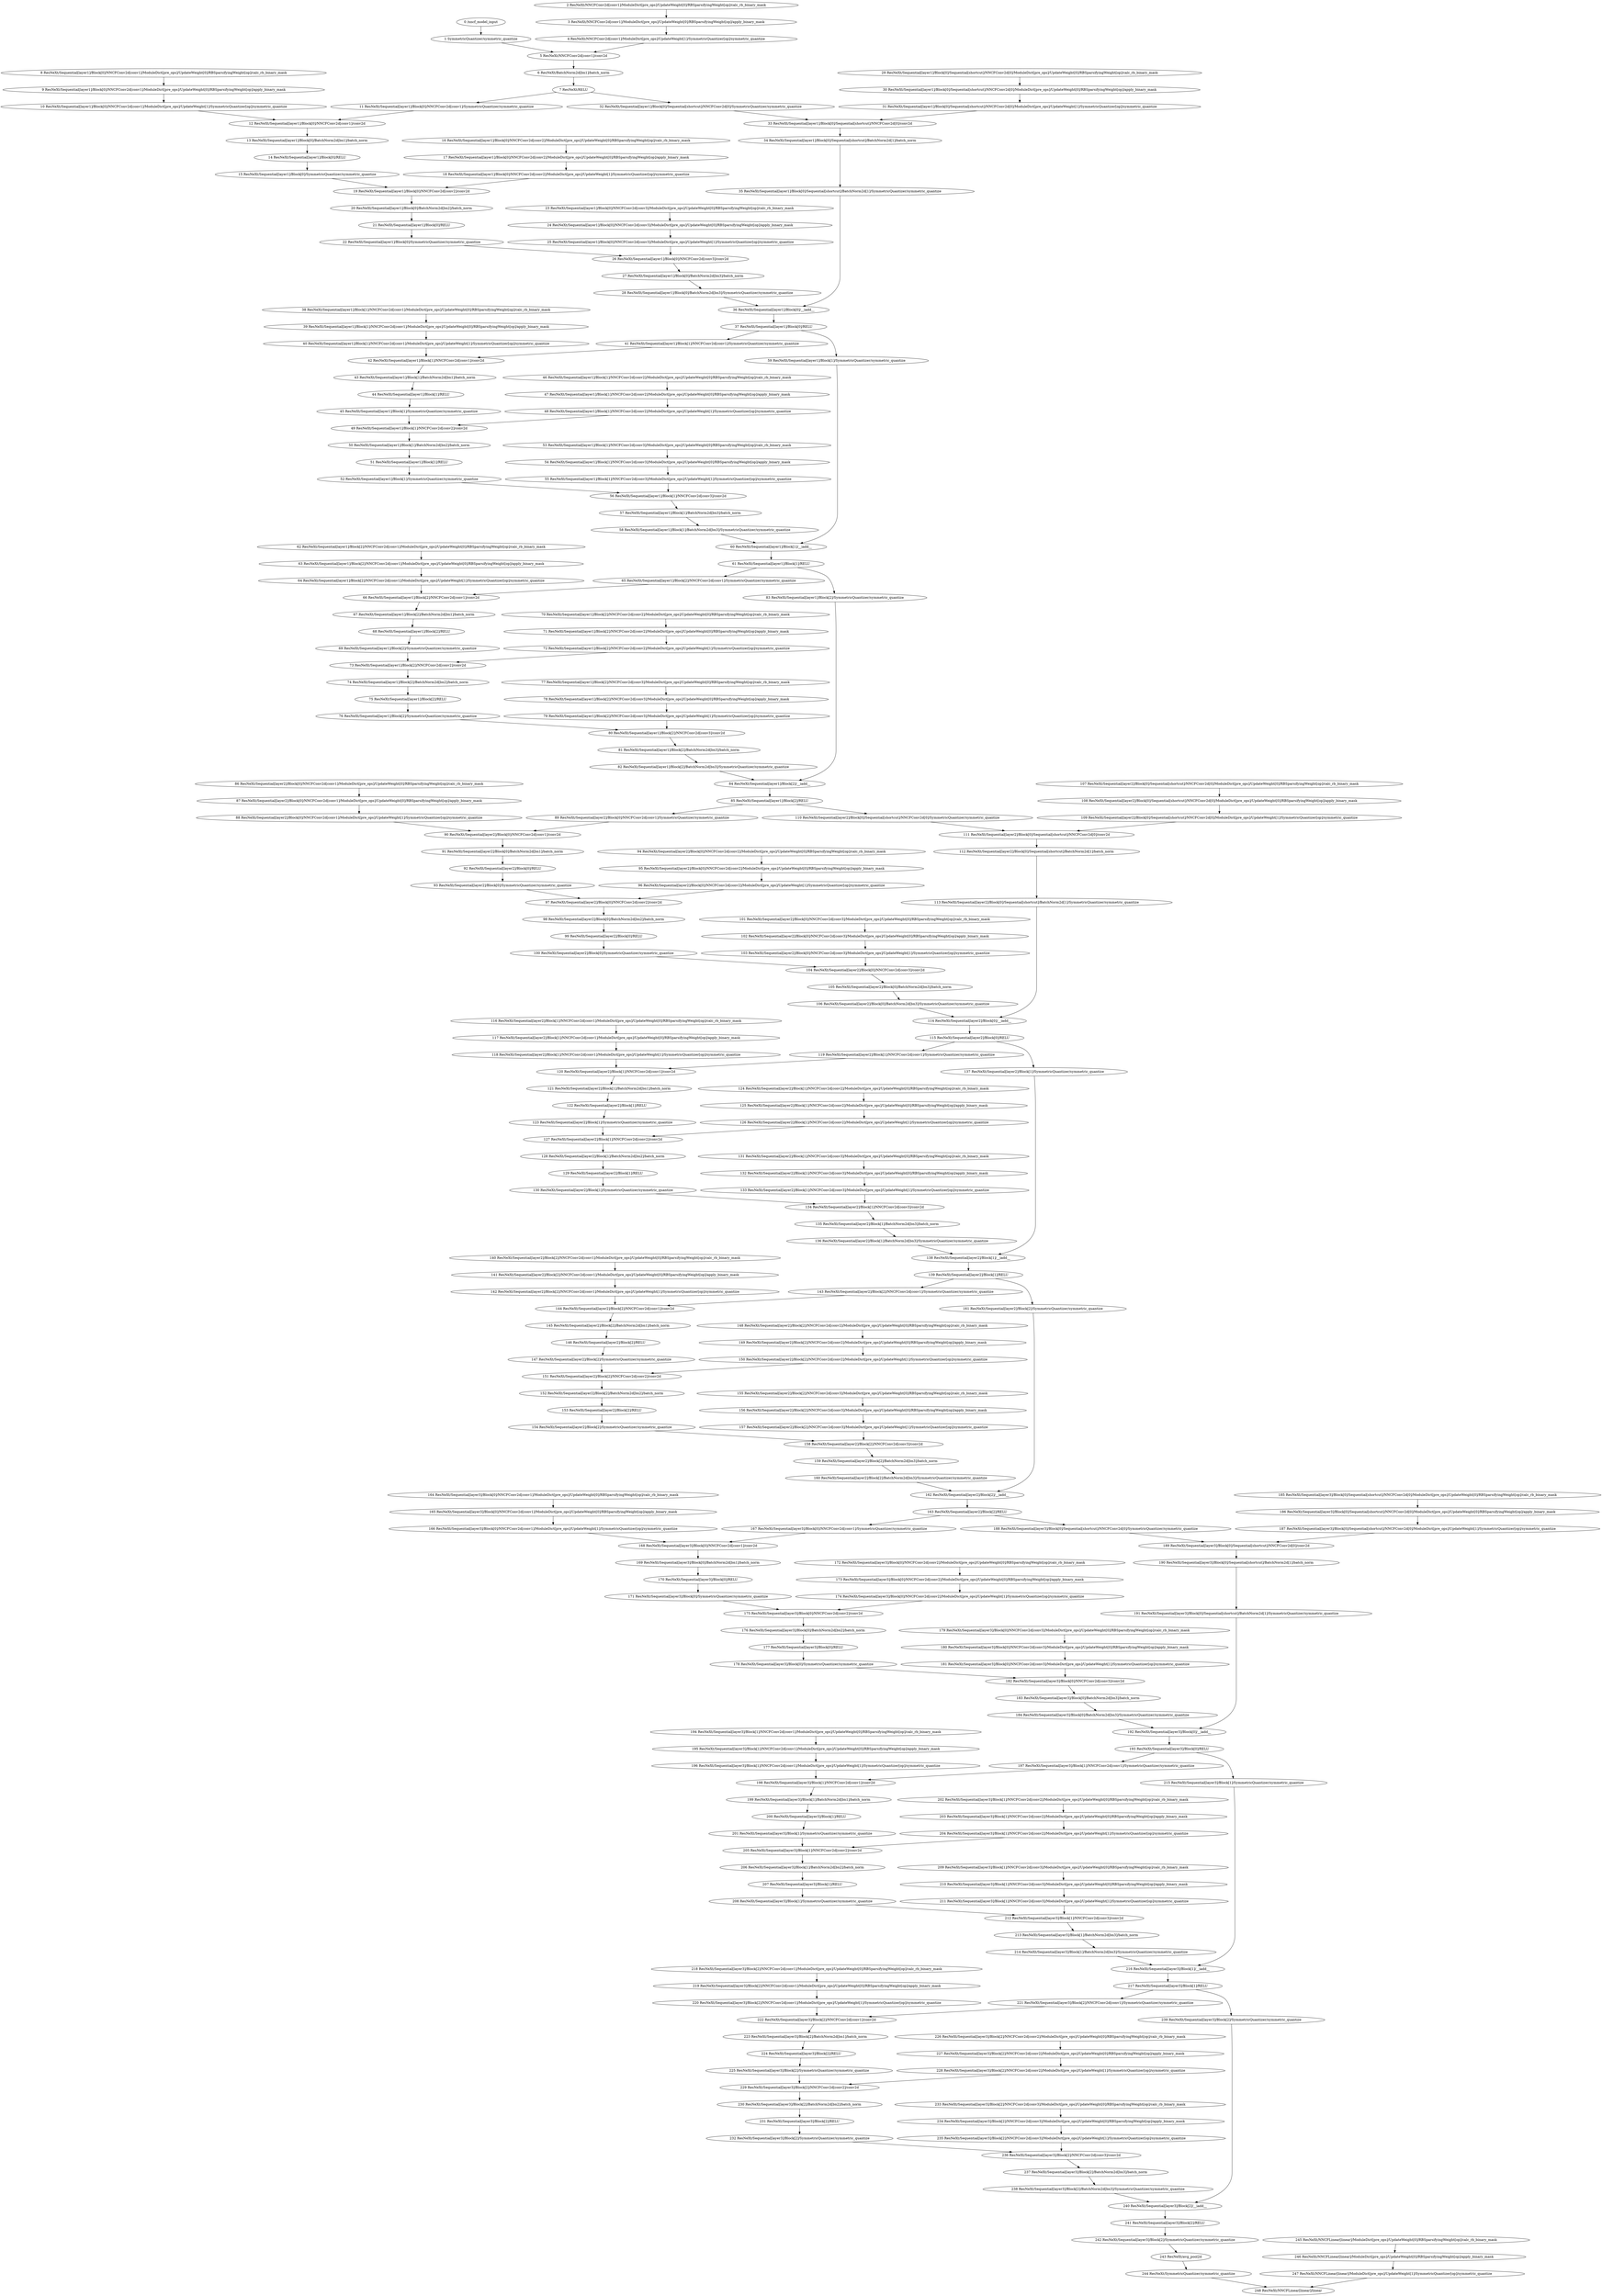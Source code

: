 strict digraph  {
"0 /nncf_model_input" [id=0, scope="", type=nncf_model_input];
"1 SymmetricQuantizer/symmetric_quantize" [id=1, scope=SymmetricQuantizer, type=symmetric_quantize];
"2 ResNeXt/NNCFConv2d[conv1]/ModuleDict[pre_ops]/UpdateWeight[0]/RBSparsifyingWeight[op]/calc_rb_binary_mask" [id=2, scope="ResNeXt/NNCFConv2d[conv1]/ModuleDict[pre_ops]/UpdateWeight[0]/RBSparsifyingWeight[op]", type=calc_rb_binary_mask];
"3 ResNeXt/NNCFConv2d[conv1]/ModuleDict[pre_ops]/UpdateWeight[0]/RBSparsifyingWeight[op]/apply_binary_mask" [id=3, scope="ResNeXt/NNCFConv2d[conv1]/ModuleDict[pre_ops]/UpdateWeight[0]/RBSparsifyingWeight[op]", type=apply_binary_mask];
"4 ResNeXt/NNCFConv2d[conv1]/ModuleDict[pre_ops]/UpdateWeight[1]/SymmetricQuantizer[op]/symmetric_quantize" [id=4, scope="ResNeXt/NNCFConv2d[conv1]/ModuleDict[pre_ops]/UpdateWeight[1]/SymmetricQuantizer[op]", type=symmetric_quantize];
"5 ResNeXt/NNCFConv2d[conv1]/conv2d" [id=5, scope="ResNeXt/NNCFConv2d[conv1]", type=conv2d];
"6 ResNeXt/BatchNorm2d[bn1]/batch_norm" [id=6, scope="ResNeXt/BatchNorm2d[bn1]", type=batch_norm];
"7 ResNeXt/RELU" [id=7, scope=ResNeXt, type=RELU];
"8 ResNeXt/Sequential[layer1]/Block[0]/NNCFConv2d[conv1]/ModuleDict[pre_ops]/UpdateWeight[0]/RBSparsifyingWeight[op]/calc_rb_binary_mask" [id=8, scope="ResNeXt/Sequential[layer1]/Block[0]/NNCFConv2d[conv1]/ModuleDict[pre_ops]/UpdateWeight[0]/RBSparsifyingWeight[op]", type=calc_rb_binary_mask];
"9 ResNeXt/Sequential[layer1]/Block[0]/NNCFConv2d[conv1]/ModuleDict[pre_ops]/UpdateWeight[0]/RBSparsifyingWeight[op]/apply_binary_mask" [id=9, scope="ResNeXt/Sequential[layer1]/Block[0]/NNCFConv2d[conv1]/ModuleDict[pre_ops]/UpdateWeight[0]/RBSparsifyingWeight[op]", type=apply_binary_mask];
"10 ResNeXt/Sequential[layer1]/Block[0]/NNCFConv2d[conv1]/ModuleDict[pre_ops]/UpdateWeight[1]/SymmetricQuantizer[op]/symmetric_quantize" [id=10, scope="ResNeXt/Sequential[layer1]/Block[0]/NNCFConv2d[conv1]/ModuleDict[pre_ops]/UpdateWeight[1]/SymmetricQuantizer[op]", type=symmetric_quantize];
"11 ResNeXt/Sequential[layer1]/Block[0]/NNCFConv2d[conv1]/SymmetricQuantizer/symmetric_quantize" [id=11, scope="ResNeXt/Sequential[layer1]/Block[0]/NNCFConv2d[conv1]/SymmetricQuantizer", type=symmetric_quantize];
"12 ResNeXt/Sequential[layer1]/Block[0]/NNCFConv2d[conv1]/conv2d" [id=12, scope="ResNeXt/Sequential[layer1]/Block[0]/NNCFConv2d[conv1]", type=conv2d];
"13 ResNeXt/Sequential[layer1]/Block[0]/BatchNorm2d[bn1]/batch_norm" [id=13, scope="ResNeXt/Sequential[layer1]/Block[0]/BatchNorm2d[bn1]", type=batch_norm];
"14 ResNeXt/Sequential[layer1]/Block[0]/RELU" [id=14, scope="ResNeXt/Sequential[layer1]/Block[0]", type=RELU];
"15 ResNeXt/Sequential[layer1]/Block[0]/SymmetricQuantizer/symmetric_quantize" [id=15, scope="ResNeXt/Sequential[layer1]/Block[0]/SymmetricQuantizer", type=symmetric_quantize];
"16 ResNeXt/Sequential[layer1]/Block[0]/NNCFConv2d[conv2]/ModuleDict[pre_ops]/UpdateWeight[0]/RBSparsifyingWeight[op]/calc_rb_binary_mask" [id=16, scope="ResNeXt/Sequential[layer1]/Block[0]/NNCFConv2d[conv2]/ModuleDict[pre_ops]/UpdateWeight[0]/RBSparsifyingWeight[op]", type=calc_rb_binary_mask];
"17 ResNeXt/Sequential[layer1]/Block[0]/NNCFConv2d[conv2]/ModuleDict[pre_ops]/UpdateWeight[0]/RBSparsifyingWeight[op]/apply_binary_mask" [id=17, scope="ResNeXt/Sequential[layer1]/Block[0]/NNCFConv2d[conv2]/ModuleDict[pre_ops]/UpdateWeight[0]/RBSparsifyingWeight[op]", type=apply_binary_mask];
"18 ResNeXt/Sequential[layer1]/Block[0]/NNCFConv2d[conv2]/ModuleDict[pre_ops]/UpdateWeight[1]/SymmetricQuantizer[op]/symmetric_quantize" [id=18, scope="ResNeXt/Sequential[layer1]/Block[0]/NNCFConv2d[conv2]/ModuleDict[pre_ops]/UpdateWeight[1]/SymmetricQuantizer[op]", type=symmetric_quantize];
"19 ResNeXt/Sequential[layer1]/Block[0]/NNCFConv2d[conv2]/conv2d" [id=19, scope="ResNeXt/Sequential[layer1]/Block[0]/NNCFConv2d[conv2]", type=conv2d];
"20 ResNeXt/Sequential[layer1]/Block[0]/BatchNorm2d[bn2]/batch_norm" [id=20, scope="ResNeXt/Sequential[layer1]/Block[0]/BatchNorm2d[bn2]", type=batch_norm];
"21 ResNeXt/Sequential[layer1]/Block[0]/RELU" [id=21, scope="ResNeXt/Sequential[layer1]/Block[0]", type=RELU];
"22 ResNeXt/Sequential[layer1]/Block[0]/SymmetricQuantizer/symmetric_quantize" [id=22, scope="ResNeXt/Sequential[layer1]/Block[0]/SymmetricQuantizer", type=symmetric_quantize];
"23 ResNeXt/Sequential[layer1]/Block[0]/NNCFConv2d[conv3]/ModuleDict[pre_ops]/UpdateWeight[0]/RBSparsifyingWeight[op]/calc_rb_binary_mask" [id=23, scope="ResNeXt/Sequential[layer1]/Block[0]/NNCFConv2d[conv3]/ModuleDict[pre_ops]/UpdateWeight[0]/RBSparsifyingWeight[op]", type=calc_rb_binary_mask];
"24 ResNeXt/Sequential[layer1]/Block[0]/NNCFConv2d[conv3]/ModuleDict[pre_ops]/UpdateWeight[0]/RBSparsifyingWeight[op]/apply_binary_mask" [id=24, scope="ResNeXt/Sequential[layer1]/Block[0]/NNCFConv2d[conv3]/ModuleDict[pre_ops]/UpdateWeight[0]/RBSparsifyingWeight[op]", type=apply_binary_mask];
"25 ResNeXt/Sequential[layer1]/Block[0]/NNCFConv2d[conv3]/ModuleDict[pre_ops]/UpdateWeight[1]/SymmetricQuantizer[op]/symmetric_quantize" [id=25, scope="ResNeXt/Sequential[layer1]/Block[0]/NNCFConv2d[conv3]/ModuleDict[pre_ops]/UpdateWeight[1]/SymmetricQuantizer[op]", type=symmetric_quantize];
"26 ResNeXt/Sequential[layer1]/Block[0]/NNCFConv2d[conv3]/conv2d" [id=26, scope="ResNeXt/Sequential[layer1]/Block[0]/NNCFConv2d[conv3]", type=conv2d];
"27 ResNeXt/Sequential[layer1]/Block[0]/BatchNorm2d[bn3]/batch_norm" [id=27, scope="ResNeXt/Sequential[layer1]/Block[0]/BatchNorm2d[bn3]", type=batch_norm];
"28 ResNeXt/Sequential[layer1]/Block[0]/BatchNorm2d[bn3]/SymmetricQuantizer/symmetric_quantize" [id=28, scope="ResNeXt/Sequential[layer1]/Block[0]/BatchNorm2d[bn3]/SymmetricQuantizer", type=symmetric_quantize];
"29 ResNeXt/Sequential[layer1]/Block[0]/Sequential[shortcut]/NNCFConv2d[0]/ModuleDict[pre_ops]/UpdateWeight[0]/RBSparsifyingWeight[op]/calc_rb_binary_mask" [id=29, scope="ResNeXt/Sequential[layer1]/Block[0]/Sequential[shortcut]/NNCFConv2d[0]/ModuleDict[pre_ops]/UpdateWeight[0]/RBSparsifyingWeight[op]", type=calc_rb_binary_mask];
"30 ResNeXt/Sequential[layer1]/Block[0]/Sequential[shortcut]/NNCFConv2d[0]/ModuleDict[pre_ops]/UpdateWeight[0]/RBSparsifyingWeight[op]/apply_binary_mask" [id=30, scope="ResNeXt/Sequential[layer1]/Block[0]/Sequential[shortcut]/NNCFConv2d[0]/ModuleDict[pre_ops]/UpdateWeight[0]/RBSparsifyingWeight[op]", type=apply_binary_mask];
"31 ResNeXt/Sequential[layer1]/Block[0]/Sequential[shortcut]/NNCFConv2d[0]/ModuleDict[pre_ops]/UpdateWeight[1]/SymmetricQuantizer[op]/symmetric_quantize" [id=31, scope="ResNeXt/Sequential[layer1]/Block[0]/Sequential[shortcut]/NNCFConv2d[0]/ModuleDict[pre_ops]/UpdateWeight[1]/SymmetricQuantizer[op]", type=symmetric_quantize];
"32 ResNeXt/Sequential[layer1]/Block[0]/Sequential[shortcut]/NNCFConv2d[0]/SymmetricQuantizer/symmetric_quantize" [id=32, scope="ResNeXt/Sequential[layer1]/Block[0]/Sequential[shortcut]/NNCFConv2d[0]/SymmetricQuantizer", type=symmetric_quantize];
"33 ResNeXt/Sequential[layer1]/Block[0]/Sequential[shortcut]/NNCFConv2d[0]/conv2d" [id=33, scope="ResNeXt/Sequential[layer1]/Block[0]/Sequential[shortcut]/NNCFConv2d[0]", type=conv2d];
"34 ResNeXt/Sequential[layer1]/Block[0]/Sequential[shortcut]/BatchNorm2d[1]/batch_norm" [id=34, scope="ResNeXt/Sequential[layer1]/Block[0]/Sequential[shortcut]/BatchNorm2d[1]", type=batch_norm];
"35 ResNeXt/Sequential[layer1]/Block[0]/Sequential[shortcut]/BatchNorm2d[1]/SymmetricQuantizer/symmetric_quantize" [id=35, scope="ResNeXt/Sequential[layer1]/Block[0]/Sequential[shortcut]/BatchNorm2d[1]/SymmetricQuantizer", type=symmetric_quantize];
"36 ResNeXt/Sequential[layer1]/Block[0]/__iadd__" [id=36, scope="ResNeXt/Sequential[layer1]/Block[0]", type=__iadd__];
"37 ResNeXt/Sequential[layer1]/Block[0]/RELU" [id=37, scope="ResNeXt/Sequential[layer1]/Block[0]", type=RELU];
"38 ResNeXt/Sequential[layer1]/Block[1]/NNCFConv2d[conv1]/ModuleDict[pre_ops]/UpdateWeight[0]/RBSparsifyingWeight[op]/calc_rb_binary_mask" [id=38, scope="ResNeXt/Sequential[layer1]/Block[1]/NNCFConv2d[conv1]/ModuleDict[pre_ops]/UpdateWeight[0]/RBSparsifyingWeight[op]", type=calc_rb_binary_mask];
"39 ResNeXt/Sequential[layer1]/Block[1]/NNCFConv2d[conv1]/ModuleDict[pre_ops]/UpdateWeight[0]/RBSparsifyingWeight[op]/apply_binary_mask" [id=39, scope="ResNeXt/Sequential[layer1]/Block[1]/NNCFConv2d[conv1]/ModuleDict[pre_ops]/UpdateWeight[0]/RBSparsifyingWeight[op]", type=apply_binary_mask];
"40 ResNeXt/Sequential[layer1]/Block[1]/NNCFConv2d[conv1]/ModuleDict[pre_ops]/UpdateWeight[1]/SymmetricQuantizer[op]/symmetric_quantize" [id=40, scope="ResNeXt/Sequential[layer1]/Block[1]/NNCFConv2d[conv1]/ModuleDict[pre_ops]/UpdateWeight[1]/SymmetricQuantizer[op]", type=symmetric_quantize];
"41 ResNeXt/Sequential[layer1]/Block[1]/NNCFConv2d[conv1]/SymmetricQuantizer/symmetric_quantize" [id=41, scope="ResNeXt/Sequential[layer1]/Block[1]/NNCFConv2d[conv1]/SymmetricQuantizer", type=symmetric_quantize];
"42 ResNeXt/Sequential[layer1]/Block[1]/NNCFConv2d[conv1]/conv2d" [id=42, scope="ResNeXt/Sequential[layer1]/Block[1]/NNCFConv2d[conv1]", type=conv2d];
"43 ResNeXt/Sequential[layer1]/Block[1]/BatchNorm2d[bn1]/batch_norm" [id=43, scope="ResNeXt/Sequential[layer1]/Block[1]/BatchNorm2d[bn1]", type=batch_norm];
"44 ResNeXt/Sequential[layer1]/Block[1]/RELU" [id=44, scope="ResNeXt/Sequential[layer1]/Block[1]", type=RELU];
"45 ResNeXt/Sequential[layer1]/Block[1]/SymmetricQuantizer/symmetric_quantize" [id=45, scope="ResNeXt/Sequential[layer1]/Block[1]/SymmetricQuantizer", type=symmetric_quantize];
"46 ResNeXt/Sequential[layer1]/Block[1]/NNCFConv2d[conv2]/ModuleDict[pre_ops]/UpdateWeight[0]/RBSparsifyingWeight[op]/calc_rb_binary_mask" [id=46, scope="ResNeXt/Sequential[layer1]/Block[1]/NNCFConv2d[conv2]/ModuleDict[pre_ops]/UpdateWeight[0]/RBSparsifyingWeight[op]", type=calc_rb_binary_mask];
"47 ResNeXt/Sequential[layer1]/Block[1]/NNCFConv2d[conv2]/ModuleDict[pre_ops]/UpdateWeight[0]/RBSparsifyingWeight[op]/apply_binary_mask" [id=47, scope="ResNeXt/Sequential[layer1]/Block[1]/NNCFConv2d[conv2]/ModuleDict[pre_ops]/UpdateWeight[0]/RBSparsifyingWeight[op]", type=apply_binary_mask];
"48 ResNeXt/Sequential[layer1]/Block[1]/NNCFConv2d[conv2]/ModuleDict[pre_ops]/UpdateWeight[1]/SymmetricQuantizer[op]/symmetric_quantize" [id=48, scope="ResNeXt/Sequential[layer1]/Block[1]/NNCFConv2d[conv2]/ModuleDict[pre_ops]/UpdateWeight[1]/SymmetricQuantizer[op]", type=symmetric_quantize];
"49 ResNeXt/Sequential[layer1]/Block[1]/NNCFConv2d[conv2]/conv2d" [id=49, scope="ResNeXt/Sequential[layer1]/Block[1]/NNCFConv2d[conv2]", type=conv2d];
"50 ResNeXt/Sequential[layer1]/Block[1]/BatchNorm2d[bn2]/batch_norm" [id=50, scope="ResNeXt/Sequential[layer1]/Block[1]/BatchNorm2d[bn2]", type=batch_norm];
"51 ResNeXt/Sequential[layer1]/Block[1]/RELU" [id=51, scope="ResNeXt/Sequential[layer1]/Block[1]", type=RELU];
"52 ResNeXt/Sequential[layer1]/Block[1]/SymmetricQuantizer/symmetric_quantize" [id=52, scope="ResNeXt/Sequential[layer1]/Block[1]/SymmetricQuantizer", type=symmetric_quantize];
"53 ResNeXt/Sequential[layer1]/Block[1]/NNCFConv2d[conv3]/ModuleDict[pre_ops]/UpdateWeight[0]/RBSparsifyingWeight[op]/calc_rb_binary_mask" [id=53, scope="ResNeXt/Sequential[layer1]/Block[1]/NNCFConv2d[conv3]/ModuleDict[pre_ops]/UpdateWeight[0]/RBSparsifyingWeight[op]", type=calc_rb_binary_mask];
"54 ResNeXt/Sequential[layer1]/Block[1]/NNCFConv2d[conv3]/ModuleDict[pre_ops]/UpdateWeight[0]/RBSparsifyingWeight[op]/apply_binary_mask" [id=54, scope="ResNeXt/Sequential[layer1]/Block[1]/NNCFConv2d[conv3]/ModuleDict[pre_ops]/UpdateWeight[0]/RBSparsifyingWeight[op]", type=apply_binary_mask];
"55 ResNeXt/Sequential[layer1]/Block[1]/NNCFConv2d[conv3]/ModuleDict[pre_ops]/UpdateWeight[1]/SymmetricQuantizer[op]/symmetric_quantize" [id=55, scope="ResNeXt/Sequential[layer1]/Block[1]/NNCFConv2d[conv3]/ModuleDict[pre_ops]/UpdateWeight[1]/SymmetricQuantizer[op]", type=symmetric_quantize];
"56 ResNeXt/Sequential[layer1]/Block[1]/NNCFConv2d[conv3]/conv2d" [id=56, scope="ResNeXt/Sequential[layer1]/Block[1]/NNCFConv2d[conv3]", type=conv2d];
"57 ResNeXt/Sequential[layer1]/Block[1]/BatchNorm2d[bn3]/batch_norm" [id=57, scope="ResNeXt/Sequential[layer1]/Block[1]/BatchNorm2d[bn3]", type=batch_norm];
"58 ResNeXt/Sequential[layer1]/Block[1]/BatchNorm2d[bn3]/SymmetricQuantizer/symmetric_quantize" [id=58, scope="ResNeXt/Sequential[layer1]/Block[1]/BatchNorm2d[bn3]/SymmetricQuantizer", type=symmetric_quantize];
"59 ResNeXt/Sequential[layer1]/Block[1]/SymmetricQuantizer/symmetric_quantize" [id=59, scope="ResNeXt/Sequential[layer1]/Block[1]/SymmetricQuantizer", type=symmetric_quantize];
"60 ResNeXt/Sequential[layer1]/Block[1]/__iadd__" [id=60, scope="ResNeXt/Sequential[layer1]/Block[1]", type=__iadd__];
"61 ResNeXt/Sequential[layer1]/Block[1]/RELU" [id=61, scope="ResNeXt/Sequential[layer1]/Block[1]", type=RELU];
"62 ResNeXt/Sequential[layer1]/Block[2]/NNCFConv2d[conv1]/ModuleDict[pre_ops]/UpdateWeight[0]/RBSparsifyingWeight[op]/calc_rb_binary_mask" [id=62, scope="ResNeXt/Sequential[layer1]/Block[2]/NNCFConv2d[conv1]/ModuleDict[pre_ops]/UpdateWeight[0]/RBSparsifyingWeight[op]", type=calc_rb_binary_mask];
"63 ResNeXt/Sequential[layer1]/Block[2]/NNCFConv2d[conv1]/ModuleDict[pre_ops]/UpdateWeight[0]/RBSparsifyingWeight[op]/apply_binary_mask" [id=63, scope="ResNeXt/Sequential[layer1]/Block[2]/NNCFConv2d[conv1]/ModuleDict[pre_ops]/UpdateWeight[0]/RBSparsifyingWeight[op]", type=apply_binary_mask];
"64 ResNeXt/Sequential[layer1]/Block[2]/NNCFConv2d[conv1]/ModuleDict[pre_ops]/UpdateWeight[1]/SymmetricQuantizer[op]/symmetric_quantize" [id=64, scope="ResNeXt/Sequential[layer1]/Block[2]/NNCFConv2d[conv1]/ModuleDict[pre_ops]/UpdateWeight[1]/SymmetricQuantizer[op]", type=symmetric_quantize];
"65 ResNeXt/Sequential[layer1]/Block[2]/NNCFConv2d[conv1]/SymmetricQuantizer/symmetric_quantize" [id=65, scope="ResNeXt/Sequential[layer1]/Block[2]/NNCFConv2d[conv1]/SymmetricQuantizer", type=symmetric_quantize];
"66 ResNeXt/Sequential[layer1]/Block[2]/NNCFConv2d[conv1]/conv2d" [id=66, scope="ResNeXt/Sequential[layer1]/Block[2]/NNCFConv2d[conv1]", type=conv2d];
"67 ResNeXt/Sequential[layer1]/Block[2]/BatchNorm2d[bn1]/batch_norm" [id=67, scope="ResNeXt/Sequential[layer1]/Block[2]/BatchNorm2d[bn1]", type=batch_norm];
"68 ResNeXt/Sequential[layer1]/Block[2]/RELU" [id=68, scope="ResNeXt/Sequential[layer1]/Block[2]", type=RELU];
"69 ResNeXt/Sequential[layer1]/Block[2]/SymmetricQuantizer/symmetric_quantize" [id=69, scope="ResNeXt/Sequential[layer1]/Block[2]/SymmetricQuantizer", type=symmetric_quantize];
"70 ResNeXt/Sequential[layer1]/Block[2]/NNCFConv2d[conv2]/ModuleDict[pre_ops]/UpdateWeight[0]/RBSparsifyingWeight[op]/calc_rb_binary_mask" [id=70, scope="ResNeXt/Sequential[layer1]/Block[2]/NNCFConv2d[conv2]/ModuleDict[pre_ops]/UpdateWeight[0]/RBSparsifyingWeight[op]", type=calc_rb_binary_mask];
"71 ResNeXt/Sequential[layer1]/Block[2]/NNCFConv2d[conv2]/ModuleDict[pre_ops]/UpdateWeight[0]/RBSparsifyingWeight[op]/apply_binary_mask" [id=71, scope="ResNeXt/Sequential[layer1]/Block[2]/NNCFConv2d[conv2]/ModuleDict[pre_ops]/UpdateWeight[0]/RBSparsifyingWeight[op]", type=apply_binary_mask];
"72 ResNeXt/Sequential[layer1]/Block[2]/NNCFConv2d[conv2]/ModuleDict[pre_ops]/UpdateWeight[1]/SymmetricQuantizer[op]/symmetric_quantize" [id=72, scope="ResNeXt/Sequential[layer1]/Block[2]/NNCFConv2d[conv2]/ModuleDict[pre_ops]/UpdateWeight[1]/SymmetricQuantizer[op]", type=symmetric_quantize];
"73 ResNeXt/Sequential[layer1]/Block[2]/NNCFConv2d[conv2]/conv2d" [id=73, scope="ResNeXt/Sequential[layer1]/Block[2]/NNCFConv2d[conv2]", type=conv2d];
"74 ResNeXt/Sequential[layer1]/Block[2]/BatchNorm2d[bn2]/batch_norm" [id=74, scope="ResNeXt/Sequential[layer1]/Block[2]/BatchNorm2d[bn2]", type=batch_norm];
"75 ResNeXt/Sequential[layer1]/Block[2]/RELU" [id=75, scope="ResNeXt/Sequential[layer1]/Block[2]", type=RELU];
"76 ResNeXt/Sequential[layer1]/Block[2]/SymmetricQuantizer/symmetric_quantize" [id=76, scope="ResNeXt/Sequential[layer1]/Block[2]/SymmetricQuantizer", type=symmetric_quantize];
"77 ResNeXt/Sequential[layer1]/Block[2]/NNCFConv2d[conv3]/ModuleDict[pre_ops]/UpdateWeight[0]/RBSparsifyingWeight[op]/calc_rb_binary_mask" [id=77, scope="ResNeXt/Sequential[layer1]/Block[2]/NNCFConv2d[conv3]/ModuleDict[pre_ops]/UpdateWeight[0]/RBSparsifyingWeight[op]", type=calc_rb_binary_mask];
"78 ResNeXt/Sequential[layer1]/Block[2]/NNCFConv2d[conv3]/ModuleDict[pre_ops]/UpdateWeight[0]/RBSparsifyingWeight[op]/apply_binary_mask" [id=78, scope="ResNeXt/Sequential[layer1]/Block[2]/NNCFConv2d[conv3]/ModuleDict[pre_ops]/UpdateWeight[0]/RBSparsifyingWeight[op]", type=apply_binary_mask];
"79 ResNeXt/Sequential[layer1]/Block[2]/NNCFConv2d[conv3]/ModuleDict[pre_ops]/UpdateWeight[1]/SymmetricQuantizer[op]/symmetric_quantize" [id=79, scope="ResNeXt/Sequential[layer1]/Block[2]/NNCFConv2d[conv3]/ModuleDict[pre_ops]/UpdateWeight[1]/SymmetricQuantizer[op]", type=symmetric_quantize];
"80 ResNeXt/Sequential[layer1]/Block[2]/NNCFConv2d[conv3]/conv2d" [id=80, scope="ResNeXt/Sequential[layer1]/Block[2]/NNCFConv2d[conv3]", type=conv2d];
"81 ResNeXt/Sequential[layer1]/Block[2]/BatchNorm2d[bn3]/batch_norm" [id=81, scope="ResNeXt/Sequential[layer1]/Block[2]/BatchNorm2d[bn3]", type=batch_norm];
"82 ResNeXt/Sequential[layer1]/Block[2]/BatchNorm2d[bn3]/SymmetricQuantizer/symmetric_quantize" [id=82, scope="ResNeXt/Sequential[layer1]/Block[2]/BatchNorm2d[bn3]/SymmetricQuantizer", type=symmetric_quantize];
"83 ResNeXt/Sequential[layer1]/Block[2]/SymmetricQuantizer/symmetric_quantize" [id=83, scope="ResNeXt/Sequential[layer1]/Block[2]/SymmetricQuantizer", type=symmetric_quantize];
"84 ResNeXt/Sequential[layer1]/Block[2]/__iadd__" [id=84, scope="ResNeXt/Sequential[layer1]/Block[2]", type=__iadd__];
"85 ResNeXt/Sequential[layer1]/Block[2]/RELU" [id=85, scope="ResNeXt/Sequential[layer1]/Block[2]", type=RELU];
"86 ResNeXt/Sequential[layer2]/Block[0]/NNCFConv2d[conv1]/ModuleDict[pre_ops]/UpdateWeight[0]/RBSparsifyingWeight[op]/calc_rb_binary_mask" [id=86, scope="ResNeXt/Sequential[layer2]/Block[0]/NNCFConv2d[conv1]/ModuleDict[pre_ops]/UpdateWeight[0]/RBSparsifyingWeight[op]", type=calc_rb_binary_mask];
"87 ResNeXt/Sequential[layer2]/Block[0]/NNCFConv2d[conv1]/ModuleDict[pre_ops]/UpdateWeight[0]/RBSparsifyingWeight[op]/apply_binary_mask" [id=87, scope="ResNeXt/Sequential[layer2]/Block[0]/NNCFConv2d[conv1]/ModuleDict[pre_ops]/UpdateWeight[0]/RBSparsifyingWeight[op]", type=apply_binary_mask];
"88 ResNeXt/Sequential[layer2]/Block[0]/NNCFConv2d[conv1]/ModuleDict[pre_ops]/UpdateWeight[1]/SymmetricQuantizer[op]/symmetric_quantize" [id=88, scope="ResNeXt/Sequential[layer2]/Block[0]/NNCFConv2d[conv1]/ModuleDict[pre_ops]/UpdateWeight[1]/SymmetricQuantizer[op]", type=symmetric_quantize];
"89 ResNeXt/Sequential[layer2]/Block[0]/NNCFConv2d[conv1]/SymmetricQuantizer/symmetric_quantize" [id=89, scope="ResNeXt/Sequential[layer2]/Block[0]/NNCFConv2d[conv1]/SymmetricQuantizer", type=symmetric_quantize];
"90 ResNeXt/Sequential[layer2]/Block[0]/NNCFConv2d[conv1]/conv2d" [id=90, scope="ResNeXt/Sequential[layer2]/Block[0]/NNCFConv2d[conv1]", type=conv2d];
"91 ResNeXt/Sequential[layer2]/Block[0]/BatchNorm2d[bn1]/batch_norm" [id=91, scope="ResNeXt/Sequential[layer2]/Block[0]/BatchNorm2d[bn1]", type=batch_norm];
"92 ResNeXt/Sequential[layer2]/Block[0]/RELU" [id=92, scope="ResNeXt/Sequential[layer2]/Block[0]", type=RELU];
"93 ResNeXt/Sequential[layer2]/Block[0]/SymmetricQuantizer/symmetric_quantize" [id=93, scope="ResNeXt/Sequential[layer2]/Block[0]/SymmetricQuantizer", type=symmetric_quantize];
"94 ResNeXt/Sequential[layer2]/Block[0]/NNCFConv2d[conv2]/ModuleDict[pre_ops]/UpdateWeight[0]/RBSparsifyingWeight[op]/calc_rb_binary_mask" [id=94, scope="ResNeXt/Sequential[layer2]/Block[0]/NNCFConv2d[conv2]/ModuleDict[pre_ops]/UpdateWeight[0]/RBSparsifyingWeight[op]", type=calc_rb_binary_mask];
"95 ResNeXt/Sequential[layer2]/Block[0]/NNCFConv2d[conv2]/ModuleDict[pre_ops]/UpdateWeight[0]/RBSparsifyingWeight[op]/apply_binary_mask" [id=95, scope="ResNeXt/Sequential[layer2]/Block[0]/NNCFConv2d[conv2]/ModuleDict[pre_ops]/UpdateWeight[0]/RBSparsifyingWeight[op]", type=apply_binary_mask];
"96 ResNeXt/Sequential[layer2]/Block[0]/NNCFConv2d[conv2]/ModuleDict[pre_ops]/UpdateWeight[1]/SymmetricQuantizer[op]/symmetric_quantize" [id=96, scope="ResNeXt/Sequential[layer2]/Block[0]/NNCFConv2d[conv2]/ModuleDict[pre_ops]/UpdateWeight[1]/SymmetricQuantizer[op]", type=symmetric_quantize];
"97 ResNeXt/Sequential[layer2]/Block[0]/NNCFConv2d[conv2]/conv2d" [id=97, scope="ResNeXt/Sequential[layer2]/Block[0]/NNCFConv2d[conv2]", type=conv2d];
"98 ResNeXt/Sequential[layer2]/Block[0]/BatchNorm2d[bn2]/batch_norm" [id=98, scope="ResNeXt/Sequential[layer2]/Block[0]/BatchNorm2d[bn2]", type=batch_norm];
"99 ResNeXt/Sequential[layer2]/Block[0]/RELU" [id=99, scope="ResNeXt/Sequential[layer2]/Block[0]", type=RELU];
"100 ResNeXt/Sequential[layer2]/Block[0]/SymmetricQuantizer/symmetric_quantize" [id=100, scope="ResNeXt/Sequential[layer2]/Block[0]/SymmetricQuantizer", type=symmetric_quantize];
"101 ResNeXt/Sequential[layer2]/Block[0]/NNCFConv2d[conv3]/ModuleDict[pre_ops]/UpdateWeight[0]/RBSparsifyingWeight[op]/calc_rb_binary_mask" [id=101, scope="ResNeXt/Sequential[layer2]/Block[0]/NNCFConv2d[conv3]/ModuleDict[pre_ops]/UpdateWeight[0]/RBSparsifyingWeight[op]", type=calc_rb_binary_mask];
"102 ResNeXt/Sequential[layer2]/Block[0]/NNCFConv2d[conv3]/ModuleDict[pre_ops]/UpdateWeight[0]/RBSparsifyingWeight[op]/apply_binary_mask" [id=102, scope="ResNeXt/Sequential[layer2]/Block[0]/NNCFConv2d[conv3]/ModuleDict[pre_ops]/UpdateWeight[0]/RBSparsifyingWeight[op]", type=apply_binary_mask];
"103 ResNeXt/Sequential[layer2]/Block[0]/NNCFConv2d[conv3]/ModuleDict[pre_ops]/UpdateWeight[1]/SymmetricQuantizer[op]/symmetric_quantize" [id=103, scope="ResNeXt/Sequential[layer2]/Block[0]/NNCFConv2d[conv3]/ModuleDict[pre_ops]/UpdateWeight[1]/SymmetricQuantizer[op]", type=symmetric_quantize];
"104 ResNeXt/Sequential[layer2]/Block[0]/NNCFConv2d[conv3]/conv2d" [id=104, scope="ResNeXt/Sequential[layer2]/Block[0]/NNCFConv2d[conv3]", type=conv2d];
"105 ResNeXt/Sequential[layer2]/Block[0]/BatchNorm2d[bn3]/batch_norm" [id=105, scope="ResNeXt/Sequential[layer2]/Block[0]/BatchNorm2d[bn3]", type=batch_norm];
"106 ResNeXt/Sequential[layer2]/Block[0]/BatchNorm2d[bn3]/SymmetricQuantizer/symmetric_quantize" [id=106, scope="ResNeXt/Sequential[layer2]/Block[0]/BatchNorm2d[bn3]/SymmetricQuantizer", type=symmetric_quantize];
"107 ResNeXt/Sequential[layer2]/Block[0]/Sequential[shortcut]/NNCFConv2d[0]/ModuleDict[pre_ops]/UpdateWeight[0]/RBSparsifyingWeight[op]/calc_rb_binary_mask" [id=107, scope="ResNeXt/Sequential[layer2]/Block[0]/Sequential[shortcut]/NNCFConv2d[0]/ModuleDict[pre_ops]/UpdateWeight[0]/RBSparsifyingWeight[op]", type=calc_rb_binary_mask];
"108 ResNeXt/Sequential[layer2]/Block[0]/Sequential[shortcut]/NNCFConv2d[0]/ModuleDict[pre_ops]/UpdateWeight[0]/RBSparsifyingWeight[op]/apply_binary_mask" [id=108, scope="ResNeXt/Sequential[layer2]/Block[0]/Sequential[shortcut]/NNCFConv2d[0]/ModuleDict[pre_ops]/UpdateWeight[0]/RBSparsifyingWeight[op]", type=apply_binary_mask];
"109 ResNeXt/Sequential[layer2]/Block[0]/Sequential[shortcut]/NNCFConv2d[0]/ModuleDict[pre_ops]/UpdateWeight[1]/SymmetricQuantizer[op]/symmetric_quantize" [id=109, scope="ResNeXt/Sequential[layer2]/Block[0]/Sequential[shortcut]/NNCFConv2d[0]/ModuleDict[pre_ops]/UpdateWeight[1]/SymmetricQuantizer[op]", type=symmetric_quantize];
"110 ResNeXt/Sequential[layer2]/Block[0]/Sequential[shortcut]/NNCFConv2d[0]/SymmetricQuantizer/symmetric_quantize" [id=110, scope="ResNeXt/Sequential[layer2]/Block[0]/Sequential[shortcut]/NNCFConv2d[0]/SymmetricQuantizer", type=symmetric_quantize];
"111 ResNeXt/Sequential[layer2]/Block[0]/Sequential[shortcut]/NNCFConv2d[0]/conv2d" [id=111, scope="ResNeXt/Sequential[layer2]/Block[0]/Sequential[shortcut]/NNCFConv2d[0]", type=conv2d];
"112 ResNeXt/Sequential[layer2]/Block[0]/Sequential[shortcut]/BatchNorm2d[1]/batch_norm" [id=112, scope="ResNeXt/Sequential[layer2]/Block[0]/Sequential[shortcut]/BatchNorm2d[1]", type=batch_norm];
"113 ResNeXt/Sequential[layer2]/Block[0]/Sequential[shortcut]/BatchNorm2d[1]/SymmetricQuantizer/symmetric_quantize" [id=113, scope="ResNeXt/Sequential[layer2]/Block[0]/Sequential[shortcut]/BatchNorm2d[1]/SymmetricQuantizer", type=symmetric_quantize];
"114 ResNeXt/Sequential[layer2]/Block[0]/__iadd__" [id=114, scope="ResNeXt/Sequential[layer2]/Block[0]", type=__iadd__];
"115 ResNeXt/Sequential[layer2]/Block[0]/RELU" [id=115, scope="ResNeXt/Sequential[layer2]/Block[0]", type=RELU];
"116 ResNeXt/Sequential[layer2]/Block[1]/NNCFConv2d[conv1]/ModuleDict[pre_ops]/UpdateWeight[0]/RBSparsifyingWeight[op]/calc_rb_binary_mask" [id=116, scope="ResNeXt/Sequential[layer2]/Block[1]/NNCFConv2d[conv1]/ModuleDict[pre_ops]/UpdateWeight[0]/RBSparsifyingWeight[op]", type=calc_rb_binary_mask];
"117 ResNeXt/Sequential[layer2]/Block[1]/NNCFConv2d[conv1]/ModuleDict[pre_ops]/UpdateWeight[0]/RBSparsifyingWeight[op]/apply_binary_mask" [id=117, scope="ResNeXt/Sequential[layer2]/Block[1]/NNCFConv2d[conv1]/ModuleDict[pre_ops]/UpdateWeight[0]/RBSparsifyingWeight[op]", type=apply_binary_mask];
"118 ResNeXt/Sequential[layer2]/Block[1]/NNCFConv2d[conv1]/ModuleDict[pre_ops]/UpdateWeight[1]/SymmetricQuantizer[op]/symmetric_quantize" [id=118, scope="ResNeXt/Sequential[layer2]/Block[1]/NNCFConv2d[conv1]/ModuleDict[pre_ops]/UpdateWeight[1]/SymmetricQuantizer[op]", type=symmetric_quantize];
"119 ResNeXt/Sequential[layer2]/Block[1]/NNCFConv2d[conv1]/SymmetricQuantizer/symmetric_quantize" [id=119, scope="ResNeXt/Sequential[layer2]/Block[1]/NNCFConv2d[conv1]/SymmetricQuantizer", type=symmetric_quantize];
"120 ResNeXt/Sequential[layer2]/Block[1]/NNCFConv2d[conv1]/conv2d" [id=120, scope="ResNeXt/Sequential[layer2]/Block[1]/NNCFConv2d[conv1]", type=conv2d];
"121 ResNeXt/Sequential[layer2]/Block[1]/BatchNorm2d[bn1]/batch_norm" [id=121, scope="ResNeXt/Sequential[layer2]/Block[1]/BatchNorm2d[bn1]", type=batch_norm];
"122 ResNeXt/Sequential[layer2]/Block[1]/RELU" [id=122, scope="ResNeXt/Sequential[layer2]/Block[1]", type=RELU];
"123 ResNeXt/Sequential[layer2]/Block[1]/SymmetricQuantizer/symmetric_quantize" [id=123, scope="ResNeXt/Sequential[layer2]/Block[1]/SymmetricQuantizer", type=symmetric_quantize];
"124 ResNeXt/Sequential[layer2]/Block[1]/NNCFConv2d[conv2]/ModuleDict[pre_ops]/UpdateWeight[0]/RBSparsifyingWeight[op]/calc_rb_binary_mask" [id=124, scope="ResNeXt/Sequential[layer2]/Block[1]/NNCFConv2d[conv2]/ModuleDict[pre_ops]/UpdateWeight[0]/RBSparsifyingWeight[op]", type=calc_rb_binary_mask];
"125 ResNeXt/Sequential[layer2]/Block[1]/NNCFConv2d[conv2]/ModuleDict[pre_ops]/UpdateWeight[0]/RBSparsifyingWeight[op]/apply_binary_mask" [id=125, scope="ResNeXt/Sequential[layer2]/Block[1]/NNCFConv2d[conv2]/ModuleDict[pre_ops]/UpdateWeight[0]/RBSparsifyingWeight[op]", type=apply_binary_mask];
"126 ResNeXt/Sequential[layer2]/Block[1]/NNCFConv2d[conv2]/ModuleDict[pre_ops]/UpdateWeight[1]/SymmetricQuantizer[op]/symmetric_quantize" [id=126, scope="ResNeXt/Sequential[layer2]/Block[1]/NNCFConv2d[conv2]/ModuleDict[pre_ops]/UpdateWeight[1]/SymmetricQuantizer[op]", type=symmetric_quantize];
"127 ResNeXt/Sequential[layer2]/Block[1]/NNCFConv2d[conv2]/conv2d" [id=127, scope="ResNeXt/Sequential[layer2]/Block[1]/NNCFConv2d[conv2]", type=conv2d];
"128 ResNeXt/Sequential[layer2]/Block[1]/BatchNorm2d[bn2]/batch_norm" [id=128, scope="ResNeXt/Sequential[layer2]/Block[1]/BatchNorm2d[bn2]", type=batch_norm];
"129 ResNeXt/Sequential[layer2]/Block[1]/RELU" [id=129, scope="ResNeXt/Sequential[layer2]/Block[1]", type=RELU];
"130 ResNeXt/Sequential[layer2]/Block[1]/SymmetricQuantizer/symmetric_quantize" [id=130, scope="ResNeXt/Sequential[layer2]/Block[1]/SymmetricQuantizer", type=symmetric_quantize];
"131 ResNeXt/Sequential[layer2]/Block[1]/NNCFConv2d[conv3]/ModuleDict[pre_ops]/UpdateWeight[0]/RBSparsifyingWeight[op]/calc_rb_binary_mask" [id=131, scope="ResNeXt/Sequential[layer2]/Block[1]/NNCFConv2d[conv3]/ModuleDict[pre_ops]/UpdateWeight[0]/RBSparsifyingWeight[op]", type=calc_rb_binary_mask];
"132 ResNeXt/Sequential[layer2]/Block[1]/NNCFConv2d[conv3]/ModuleDict[pre_ops]/UpdateWeight[0]/RBSparsifyingWeight[op]/apply_binary_mask" [id=132, scope="ResNeXt/Sequential[layer2]/Block[1]/NNCFConv2d[conv3]/ModuleDict[pre_ops]/UpdateWeight[0]/RBSparsifyingWeight[op]", type=apply_binary_mask];
"133 ResNeXt/Sequential[layer2]/Block[1]/NNCFConv2d[conv3]/ModuleDict[pre_ops]/UpdateWeight[1]/SymmetricQuantizer[op]/symmetric_quantize" [id=133, scope="ResNeXt/Sequential[layer2]/Block[1]/NNCFConv2d[conv3]/ModuleDict[pre_ops]/UpdateWeight[1]/SymmetricQuantizer[op]", type=symmetric_quantize];
"134 ResNeXt/Sequential[layer2]/Block[1]/NNCFConv2d[conv3]/conv2d" [id=134, scope="ResNeXt/Sequential[layer2]/Block[1]/NNCFConv2d[conv3]", type=conv2d];
"135 ResNeXt/Sequential[layer2]/Block[1]/BatchNorm2d[bn3]/batch_norm" [id=135, scope="ResNeXt/Sequential[layer2]/Block[1]/BatchNorm2d[bn3]", type=batch_norm];
"136 ResNeXt/Sequential[layer2]/Block[1]/BatchNorm2d[bn3]/SymmetricQuantizer/symmetric_quantize" [id=136, scope="ResNeXt/Sequential[layer2]/Block[1]/BatchNorm2d[bn3]/SymmetricQuantizer", type=symmetric_quantize];
"137 ResNeXt/Sequential[layer2]/Block[1]/SymmetricQuantizer/symmetric_quantize" [id=137, scope="ResNeXt/Sequential[layer2]/Block[1]/SymmetricQuantizer", type=symmetric_quantize];
"138 ResNeXt/Sequential[layer2]/Block[1]/__iadd__" [id=138, scope="ResNeXt/Sequential[layer2]/Block[1]", type=__iadd__];
"139 ResNeXt/Sequential[layer2]/Block[1]/RELU" [id=139, scope="ResNeXt/Sequential[layer2]/Block[1]", type=RELU];
"140 ResNeXt/Sequential[layer2]/Block[2]/NNCFConv2d[conv1]/ModuleDict[pre_ops]/UpdateWeight[0]/RBSparsifyingWeight[op]/calc_rb_binary_mask" [id=140, scope="ResNeXt/Sequential[layer2]/Block[2]/NNCFConv2d[conv1]/ModuleDict[pre_ops]/UpdateWeight[0]/RBSparsifyingWeight[op]", type=calc_rb_binary_mask];
"141 ResNeXt/Sequential[layer2]/Block[2]/NNCFConv2d[conv1]/ModuleDict[pre_ops]/UpdateWeight[0]/RBSparsifyingWeight[op]/apply_binary_mask" [id=141, scope="ResNeXt/Sequential[layer2]/Block[2]/NNCFConv2d[conv1]/ModuleDict[pre_ops]/UpdateWeight[0]/RBSparsifyingWeight[op]", type=apply_binary_mask];
"142 ResNeXt/Sequential[layer2]/Block[2]/NNCFConv2d[conv1]/ModuleDict[pre_ops]/UpdateWeight[1]/SymmetricQuantizer[op]/symmetric_quantize" [id=142, scope="ResNeXt/Sequential[layer2]/Block[2]/NNCFConv2d[conv1]/ModuleDict[pre_ops]/UpdateWeight[1]/SymmetricQuantizer[op]", type=symmetric_quantize];
"143 ResNeXt/Sequential[layer2]/Block[2]/NNCFConv2d[conv1]/SymmetricQuantizer/symmetric_quantize" [id=143, scope="ResNeXt/Sequential[layer2]/Block[2]/NNCFConv2d[conv1]/SymmetricQuantizer", type=symmetric_quantize];
"144 ResNeXt/Sequential[layer2]/Block[2]/NNCFConv2d[conv1]/conv2d" [id=144, scope="ResNeXt/Sequential[layer2]/Block[2]/NNCFConv2d[conv1]", type=conv2d];
"145 ResNeXt/Sequential[layer2]/Block[2]/BatchNorm2d[bn1]/batch_norm" [id=145, scope="ResNeXt/Sequential[layer2]/Block[2]/BatchNorm2d[bn1]", type=batch_norm];
"146 ResNeXt/Sequential[layer2]/Block[2]/RELU" [id=146, scope="ResNeXt/Sequential[layer2]/Block[2]", type=RELU];
"147 ResNeXt/Sequential[layer2]/Block[2]/SymmetricQuantizer/symmetric_quantize" [id=147, scope="ResNeXt/Sequential[layer2]/Block[2]/SymmetricQuantizer", type=symmetric_quantize];
"148 ResNeXt/Sequential[layer2]/Block[2]/NNCFConv2d[conv2]/ModuleDict[pre_ops]/UpdateWeight[0]/RBSparsifyingWeight[op]/calc_rb_binary_mask" [id=148, scope="ResNeXt/Sequential[layer2]/Block[2]/NNCFConv2d[conv2]/ModuleDict[pre_ops]/UpdateWeight[0]/RBSparsifyingWeight[op]", type=calc_rb_binary_mask];
"149 ResNeXt/Sequential[layer2]/Block[2]/NNCFConv2d[conv2]/ModuleDict[pre_ops]/UpdateWeight[0]/RBSparsifyingWeight[op]/apply_binary_mask" [id=149, scope="ResNeXt/Sequential[layer2]/Block[2]/NNCFConv2d[conv2]/ModuleDict[pre_ops]/UpdateWeight[0]/RBSparsifyingWeight[op]", type=apply_binary_mask];
"150 ResNeXt/Sequential[layer2]/Block[2]/NNCFConv2d[conv2]/ModuleDict[pre_ops]/UpdateWeight[1]/SymmetricQuantizer[op]/symmetric_quantize" [id=150, scope="ResNeXt/Sequential[layer2]/Block[2]/NNCFConv2d[conv2]/ModuleDict[pre_ops]/UpdateWeight[1]/SymmetricQuantizer[op]", type=symmetric_quantize];
"151 ResNeXt/Sequential[layer2]/Block[2]/NNCFConv2d[conv2]/conv2d" [id=151, scope="ResNeXt/Sequential[layer2]/Block[2]/NNCFConv2d[conv2]", type=conv2d];
"152 ResNeXt/Sequential[layer2]/Block[2]/BatchNorm2d[bn2]/batch_norm" [id=152, scope="ResNeXt/Sequential[layer2]/Block[2]/BatchNorm2d[bn2]", type=batch_norm];
"153 ResNeXt/Sequential[layer2]/Block[2]/RELU" [id=153, scope="ResNeXt/Sequential[layer2]/Block[2]", type=RELU];
"154 ResNeXt/Sequential[layer2]/Block[2]/SymmetricQuantizer/symmetric_quantize" [id=154, scope="ResNeXt/Sequential[layer2]/Block[2]/SymmetricQuantizer", type=symmetric_quantize];
"155 ResNeXt/Sequential[layer2]/Block[2]/NNCFConv2d[conv3]/ModuleDict[pre_ops]/UpdateWeight[0]/RBSparsifyingWeight[op]/calc_rb_binary_mask" [id=155, scope="ResNeXt/Sequential[layer2]/Block[2]/NNCFConv2d[conv3]/ModuleDict[pre_ops]/UpdateWeight[0]/RBSparsifyingWeight[op]", type=calc_rb_binary_mask];
"156 ResNeXt/Sequential[layer2]/Block[2]/NNCFConv2d[conv3]/ModuleDict[pre_ops]/UpdateWeight[0]/RBSparsifyingWeight[op]/apply_binary_mask" [id=156, scope="ResNeXt/Sequential[layer2]/Block[2]/NNCFConv2d[conv3]/ModuleDict[pre_ops]/UpdateWeight[0]/RBSparsifyingWeight[op]", type=apply_binary_mask];
"157 ResNeXt/Sequential[layer2]/Block[2]/NNCFConv2d[conv3]/ModuleDict[pre_ops]/UpdateWeight[1]/SymmetricQuantizer[op]/symmetric_quantize" [id=157, scope="ResNeXt/Sequential[layer2]/Block[2]/NNCFConv2d[conv3]/ModuleDict[pre_ops]/UpdateWeight[1]/SymmetricQuantizer[op]", type=symmetric_quantize];
"158 ResNeXt/Sequential[layer2]/Block[2]/NNCFConv2d[conv3]/conv2d" [id=158, scope="ResNeXt/Sequential[layer2]/Block[2]/NNCFConv2d[conv3]", type=conv2d];
"159 ResNeXt/Sequential[layer2]/Block[2]/BatchNorm2d[bn3]/batch_norm" [id=159, scope="ResNeXt/Sequential[layer2]/Block[2]/BatchNorm2d[bn3]", type=batch_norm];
"160 ResNeXt/Sequential[layer2]/Block[2]/BatchNorm2d[bn3]/SymmetricQuantizer/symmetric_quantize" [id=160, scope="ResNeXt/Sequential[layer2]/Block[2]/BatchNorm2d[bn3]/SymmetricQuantizer", type=symmetric_quantize];
"161 ResNeXt/Sequential[layer2]/Block[2]/SymmetricQuantizer/symmetric_quantize" [id=161, scope="ResNeXt/Sequential[layer2]/Block[2]/SymmetricQuantizer", type=symmetric_quantize];
"162 ResNeXt/Sequential[layer2]/Block[2]/__iadd__" [id=162, scope="ResNeXt/Sequential[layer2]/Block[2]", type=__iadd__];
"163 ResNeXt/Sequential[layer2]/Block[2]/RELU" [id=163, scope="ResNeXt/Sequential[layer2]/Block[2]", type=RELU];
"164 ResNeXt/Sequential[layer3]/Block[0]/NNCFConv2d[conv1]/ModuleDict[pre_ops]/UpdateWeight[0]/RBSparsifyingWeight[op]/calc_rb_binary_mask" [id=164, scope="ResNeXt/Sequential[layer3]/Block[0]/NNCFConv2d[conv1]/ModuleDict[pre_ops]/UpdateWeight[0]/RBSparsifyingWeight[op]", type=calc_rb_binary_mask];
"165 ResNeXt/Sequential[layer3]/Block[0]/NNCFConv2d[conv1]/ModuleDict[pre_ops]/UpdateWeight[0]/RBSparsifyingWeight[op]/apply_binary_mask" [id=165, scope="ResNeXt/Sequential[layer3]/Block[0]/NNCFConv2d[conv1]/ModuleDict[pre_ops]/UpdateWeight[0]/RBSparsifyingWeight[op]", type=apply_binary_mask];
"166 ResNeXt/Sequential[layer3]/Block[0]/NNCFConv2d[conv1]/ModuleDict[pre_ops]/UpdateWeight[1]/SymmetricQuantizer[op]/symmetric_quantize" [id=166, scope="ResNeXt/Sequential[layer3]/Block[0]/NNCFConv2d[conv1]/ModuleDict[pre_ops]/UpdateWeight[1]/SymmetricQuantizer[op]", type=symmetric_quantize];
"167 ResNeXt/Sequential[layer3]/Block[0]/NNCFConv2d[conv1]/SymmetricQuantizer/symmetric_quantize" [id=167, scope="ResNeXt/Sequential[layer3]/Block[0]/NNCFConv2d[conv1]/SymmetricQuantizer", type=symmetric_quantize];
"168 ResNeXt/Sequential[layer3]/Block[0]/NNCFConv2d[conv1]/conv2d" [id=168, scope="ResNeXt/Sequential[layer3]/Block[0]/NNCFConv2d[conv1]", type=conv2d];
"169 ResNeXt/Sequential[layer3]/Block[0]/BatchNorm2d[bn1]/batch_norm" [id=169, scope="ResNeXt/Sequential[layer3]/Block[0]/BatchNorm2d[bn1]", type=batch_norm];
"170 ResNeXt/Sequential[layer3]/Block[0]/RELU" [id=170, scope="ResNeXt/Sequential[layer3]/Block[0]", type=RELU];
"171 ResNeXt/Sequential[layer3]/Block[0]/SymmetricQuantizer/symmetric_quantize" [id=171, scope="ResNeXt/Sequential[layer3]/Block[0]/SymmetricQuantizer", type=symmetric_quantize];
"172 ResNeXt/Sequential[layer3]/Block[0]/NNCFConv2d[conv2]/ModuleDict[pre_ops]/UpdateWeight[0]/RBSparsifyingWeight[op]/calc_rb_binary_mask" [id=172, scope="ResNeXt/Sequential[layer3]/Block[0]/NNCFConv2d[conv2]/ModuleDict[pre_ops]/UpdateWeight[0]/RBSparsifyingWeight[op]", type=calc_rb_binary_mask];
"173 ResNeXt/Sequential[layer3]/Block[0]/NNCFConv2d[conv2]/ModuleDict[pre_ops]/UpdateWeight[0]/RBSparsifyingWeight[op]/apply_binary_mask" [id=173, scope="ResNeXt/Sequential[layer3]/Block[0]/NNCFConv2d[conv2]/ModuleDict[pre_ops]/UpdateWeight[0]/RBSparsifyingWeight[op]", type=apply_binary_mask];
"174 ResNeXt/Sequential[layer3]/Block[0]/NNCFConv2d[conv2]/ModuleDict[pre_ops]/UpdateWeight[1]/SymmetricQuantizer[op]/symmetric_quantize" [id=174, scope="ResNeXt/Sequential[layer3]/Block[0]/NNCFConv2d[conv2]/ModuleDict[pre_ops]/UpdateWeight[1]/SymmetricQuantizer[op]", type=symmetric_quantize];
"175 ResNeXt/Sequential[layer3]/Block[0]/NNCFConv2d[conv2]/conv2d" [id=175, scope="ResNeXt/Sequential[layer3]/Block[0]/NNCFConv2d[conv2]", type=conv2d];
"176 ResNeXt/Sequential[layer3]/Block[0]/BatchNorm2d[bn2]/batch_norm" [id=176, scope="ResNeXt/Sequential[layer3]/Block[0]/BatchNorm2d[bn2]", type=batch_norm];
"177 ResNeXt/Sequential[layer3]/Block[0]/RELU" [id=177, scope="ResNeXt/Sequential[layer3]/Block[0]", type=RELU];
"178 ResNeXt/Sequential[layer3]/Block[0]/SymmetricQuantizer/symmetric_quantize" [id=178, scope="ResNeXt/Sequential[layer3]/Block[0]/SymmetricQuantizer", type=symmetric_quantize];
"179 ResNeXt/Sequential[layer3]/Block[0]/NNCFConv2d[conv3]/ModuleDict[pre_ops]/UpdateWeight[0]/RBSparsifyingWeight[op]/calc_rb_binary_mask" [id=179, scope="ResNeXt/Sequential[layer3]/Block[0]/NNCFConv2d[conv3]/ModuleDict[pre_ops]/UpdateWeight[0]/RBSparsifyingWeight[op]", type=calc_rb_binary_mask];
"180 ResNeXt/Sequential[layer3]/Block[0]/NNCFConv2d[conv3]/ModuleDict[pre_ops]/UpdateWeight[0]/RBSparsifyingWeight[op]/apply_binary_mask" [id=180, scope="ResNeXt/Sequential[layer3]/Block[0]/NNCFConv2d[conv3]/ModuleDict[pre_ops]/UpdateWeight[0]/RBSparsifyingWeight[op]", type=apply_binary_mask];
"181 ResNeXt/Sequential[layer3]/Block[0]/NNCFConv2d[conv3]/ModuleDict[pre_ops]/UpdateWeight[1]/SymmetricQuantizer[op]/symmetric_quantize" [id=181, scope="ResNeXt/Sequential[layer3]/Block[0]/NNCFConv2d[conv3]/ModuleDict[pre_ops]/UpdateWeight[1]/SymmetricQuantizer[op]", type=symmetric_quantize];
"182 ResNeXt/Sequential[layer3]/Block[0]/NNCFConv2d[conv3]/conv2d" [id=182, scope="ResNeXt/Sequential[layer3]/Block[0]/NNCFConv2d[conv3]", type=conv2d];
"183 ResNeXt/Sequential[layer3]/Block[0]/BatchNorm2d[bn3]/batch_norm" [id=183, scope="ResNeXt/Sequential[layer3]/Block[0]/BatchNorm2d[bn3]", type=batch_norm];
"184 ResNeXt/Sequential[layer3]/Block[0]/BatchNorm2d[bn3]/SymmetricQuantizer/symmetric_quantize" [id=184, scope="ResNeXt/Sequential[layer3]/Block[0]/BatchNorm2d[bn3]/SymmetricQuantizer", type=symmetric_quantize];
"185 ResNeXt/Sequential[layer3]/Block[0]/Sequential[shortcut]/NNCFConv2d[0]/ModuleDict[pre_ops]/UpdateWeight[0]/RBSparsifyingWeight[op]/calc_rb_binary_mask" [id=185, scope="ResNeXt/Sequential[layer3]/Block[0]/Sequential[shortcut]/NNCFConv2d[0]/ModuleDict[pre_ops]/UpdateWeight[0]/RBSparsifyingWeight[op]", type=calc_rb_binary_mask];
"186 ResNeXt/Sequential[layer3]/Block[0]/Sequential[shortcut]/NNCFConv2d[0]/ModuleDict[pre_ops]/UpdateWeight[0]/RBSparsifyingWeight[op]/apply_binary_mask" [id=186, scope="ResNeXt/Sequential[layer3]/Block[0]/Sequential[shortcut]/NNCFConv2d[0]/ModuleDict[pre_ops]/UpdateWeight[0]/RBSparsifyingWeight[op]", type=apply_binary_mask];
"187 ResNeXt/Sequential[layer3]/Block[0]/Sequential[shortcut]/NNCFConv2d[0]/ModuleDict[pre_ops]/UpdateWeight[1]/SymmetricQuantizer[op]/symmetric_quantize" [id=187, scope="ResNeXt/Sequential[layer3]/Block[0]/Sequential[shortcut]/NNCFConv2d[0]/ModuleDict[pre_ops]/UpdateWeight[1]/SymmetricQuantizer[op]", type=symmetric_quantize];
"188 ResNeXt/Sequential[layer3]/Block[0]/Sequential[shortcut]/NNCFConv2d[0]/SymmetricQuantizer/symmetric_quantize" [id=188, scope="ResNeXt/Sequential[layer3]/Block[0]/Sequential[shortcut]/NNCFConv2d[0]/SymmetricQuantizer", type=symmetric_quantize];
"189 ResNeXt/Sequential[layer3]/Block[0]/Sequential[shortcut]/NNCFConv2d[0]/conv2d" [id=189, scope="ResNeXt/Sequential[layer3]/Block[0]/Sequential[shortcut]/NNCFConv2d[0]", type=conv2d];
"190 ResNeXt/Sequential[layer3]/Block[0]/Sequential[shortcut]/BatchNorm2d[1]/batch_norm" [id=190, scope="ResNeXt/Sequential[layer3]/Block[0]/Sequential[shortcut]/BatchNorm2d[1]", type=batch_norm];
"191 ResNeXt/Sequential[layer3]/Block[0]/Sequential[shortcut]/BatchNorm2d[1]/SymmetricQuantizer/symmetric_quantize" [id=191, scope="ResNeXt/Sequential[layer3]/Block[0]/Sequential[shortcut]/BatchNorm2d[1]/SymmetricQuantizer", type=symmetric_quantize];
"192 ResNeXt/Sequential[layer3]/Block[0]/__iadd__" [id=192, scope="ResNeXt/Sequential[layer3]/Block[0]", type=__iadd__];
"193 ResNeXt/Sequential[layer3]/Block[0]/RELU" [id=193, scope="ResNeXt/Sequential[layer3]/Block[0]", type=RELU];
"194 ResNeXt/Sequential[layer3]/Block[1]/NNCFConv2d[conv1]/ModuleDict[pre_ops]/UpdateWeight[0]/RBSparsifyingWeight[op]/calc_rb_binary_mask" [id=194, scope="ResNeXt/Sequential[layer3]/Block[1]/NNCFConv2d[conv1]/ModuleDict[pre_ops]/UpdateWeight[0]/RBSparsifyingWeight[op]", type=calc_rb_binary_mask];
"195 ResNeXt/Sequential[layer3]/Block[1]/NNCFConv2d[conv1]/ModuleDict[pre_ops]/UpdateWeight[0]/RBSparsifyingWeight[op]/apply_binary_mask" [id=195, scope="ResNeXt/Sequential[layer3]/Block[1]/NNCFConv2d[conv1]/ModuleDict[pre_ops]/UpdateWeight[0]/RBSparsifyingWeight[op]", type=apply_binary_mask];
"196 ResNeXt/Sequential[layer3]/Block[1]/NNCFConv2d[conv1]/ModuleDict[pre_ops]/UpdateWeight[1]/SymmetricQuantizer[op]/symmetric_quantize" [id=196, scope="ResNeXt/Sequential[layer3]/Block[1]/NNCFConv2d[conv1]/ModuleDict[pre_ops]/UpdateWeight[1]/SymmetricQuantizer[op]", type=symmetric_quantize];
"197 ResNeXt/Sequential[layer3]/Block[1]/NNCFConv2d[conv1]/SymmetricQuantizer/symmetric_quantize" [id=197, scope="ResNeXt/Sequential[layer3]/Block[1]/NNCFConv2d[conv1]/SymmetricQuantizer", type=symmetric_quantize];
"198 ResNeXt/Sequential[layer3]/Block[1]/NNCFConv2d[conv1]/conv2d" [id=198, scope="ResNeXt/Sequential[layer3]/Block[1]/NNCFConv2d[conv1]", type=conv2d];
"199 ResNeXt/Sequential[layer3]/Block[1]/BatchNorm2d[bn1]/batch_norm" [id=199, scope="ResNeXt/Sequential[layer3]/Block[1]/BatchNorm2d[bn1]", type=batch_norm];
"200 ResNeXt/Sequential[layer3]/Block[1]/RELU" [id=200, scope="ResNeXt/Sequential[layer3]/Block[1]", type=RELU];
"201 ResNeXt/Sequential[layer3]/Block[1]/SymmetricQuantizer/symmetric_quantize" [id=201, scope="ResNeXt/Sequential[layer3]/Block[1]/SymmetricQuantizer", type=symmetric_quantize];
"202 ResNeXt/Sequential[layer3]/Block[1]/NNCFConv2d[conv2]/ModuleDict[pre_ops]/UpdateWeight[0]/RBSparsifyingWeight[op]/calc_rb_binary_mask" [id=202, scope="ResNeXt/Sequential[layer3]/Block[1]/NNCFConv2d[conv2]/ModuleDict[pre_ops]/UpdateWeight[0]/RBSparsifyingWeight[op]", type=calc_rb_binary_mask];
"203 ResNeXt/Sequential[layer3]/Block[1]/NNCFConv2d[conv2]/ModuleDict[pre_ops]/UpdateWeight[0]/RBSparsifyingWeight[op]/apply_binary_mask" [id=203, scope="ResNeXt/Sequential[layer3]/Block[1]/NNCFConv2d[conv2]/ModuleDict[pre_ops]/UpdateWeight[0]/RBSparsifyingWeight[op]", type=apply_binary_mask];
"204 ResNeXt/Sequential[layer3]/Block[1]/NNCFConv2d[conv2]/ModuleDict[pre_ops]/UpdateWeight[1]/SymmetricQuantizer[op]/symmetric_quantize" [id=204, scope="ResNeXt/Sequential[layer3]/Block[1]/NNCFConv2d[conv2]/ModuleDict[pre_ops]/UpdateWeight[1]/SymmetricQuantizer[op]", type=symmetric_quantize];
"205 ResNeXt/Sequential[layer3]/Block[1]/NNCFConv2d[conv2]/conv2d" [id=205, scope="ResNeXt/Sequential[layer3]/Block[1]/NNCFConv2d[conv2]", type=conv2d];
"206 ResNeXt/Sequential[layer3]/Block[1]/BatchNorm2d[bn2]/batch_norm" [id=206, scope="ResNeXt/Sequential[layer3]/Block[1]/BatchNorm2d[bn2]", type=batch_norm];
"207 ResNeXt/Sequential[layer3]/Block[1]/RELU" [id=207, scope="ResNeXt/Sequential[layer3]/Block[1]", type=RELU];
"208 ResNeXt/Sequential[layer3]/Block[1]/SymmetricQuantizer/symmetric_quantize" [id=208, scope="ResNeXt/Sequential[layer3]/Block[1]/SymmetricQuantizer", type=symmetric_quantize];
"209 ResNeXt/Sequential[layer3]/Block[1]/NNCFConv2d[conv3]/ModuleDict[pre_ops]/UpdateWeight[0]/RBSparsifyingWeight[op]/calc_rb_binary_mask" [id=209, scope="ResNeXt/Sequential[layer3]/Block[1]/NNCFConv2d[conv3]/ModuleDict[pre_ops]/UpdateWeight[0]/RBSparsifyingWeight[op]", type=calc_rb_binary_mask];
"210 ResNeXt/Sequential[layer3]/Block[1]/NNCFConv2d[conv3]/ModuleDict[pre_ops]/UpdateWeight[0]/RBSparsifyingWeight[op]/apply_binary_mask" [id=210, scope="ResNeXt/Sequential[layer3]/Block[1]/NNCFConv2d[conv3]/ModuleDict[pre_ops]/UpdateWeight[0]/RBSparsifyingWeight[op]", type=apply_binary_mask];
"211 ResNeXt/Sequential[layer3]/Block[1]/NNCFConv2d[conv3]/ModuleDict[pre_ops]/UpdateWeight[1]/SymmetricQuantizer[op]/symmetric_quantize" [id=211, scope="ResNeXt/Sequential[layer3]/Block[1]/NNCFConv2d[conv3]/ModuleDict[pre_ops]/UpdateWeight[1]/SymmetricQuantizer[op]", type=symmetric_quantize];
"212 ResNeXt/Sequential[layer3]/Block[1]/NNCFConv2d[conv3]/conv2d" [id=212, scope="ResNeXt/Sequential[layer3]/Block[1]/NNCFConv2d[conv3]", type=conv2d];
"213 ResNeXt/Sequential[layer3]/Block[1]/BatchNorm2d[bn3]/batch_norm" [id=213, scope="ResNeXt/Sequential[layer3]/Block[1]/BatchNorm2d[bn3]", type=batch_norm];
"214 ResNeXt/Sequential[layer3]/Block[1]/BatchNorm2d[bn3]/SymmetricQuantizer/symmetric_quantize" [id=214, scope="ResNeXt/Sequential[layer3]/Block[1]/BatchNorm2d[bn3]/SymmetricQuantizer", type=symmetric_quantize];
"215 ResNeXt/Sequential[layer3]/Block[1]/SymmetricQuantizer/symmetric_quantize" [id=215, scope="ResNeXt/Sequential[layer3]/Block[1]/SymmetricQuantizer", type=symmetric_quantize];
"216 ResNeXt/Sequential[layer3]/Block[1]/__iadd__" [id=216, scope="ResNeXt/Sequential[layer3]/Block[1]", type=__iadd__];
"217 ResNeXt/Sequential[layer3]/Block[1]/RELU" [id=217, scope="ResNeXt/Sequential[layer3]/Block[1]", type=RELU];
"218 ResNeXt/Sequential[layer3]/Block[2]/NNCFConv2d[conv1]/ModuleDict[pre_ops]/UpdateWeight[0]/RBSparsifyingWeight[op]/calc_rb_binary_mask" [id=218, scope="ResNeXt/Sequential[layer3]/Block[2]/NNCFConv2d[conv1]/ModuleDict[pre_ops]/UpdateWeight[0]/RBSparsifyingWeight[op]", type=calc_rb_binary_mask];
"219 ResNeXt/Sequential[layer3]/Block[2]/NNCFConv2d[conv1]/ModuleDict[pre_ops]/UpdateWeight[0]/RBSparsifyingWeight[op]/apply_binary_mask" [id=219, scope="ResNeXt/Sequential[layer3]/Block[2]/NNCFConv2d[conv1]/ModuleDict[pre_ops]/UpdateWeight[0]/RBSparsifyingWeight[op]", type=apply_binary_mask];
"220 ResNeXt/Sequential[layer3]/Block[2]/NNCFConv2d[conv1]/ModuleDict[pre_ops]/UpdateWeight[1]/SymmetricQuantizer[op]/symmetric_quantize" [id=220, scope="ResNeXt/Sequential[layer3]/Block[2]/NNCFConv2d[conv1]/ModuleDict[pre_ops]/UpdateWeight[1]/SymmetricQuantizer[op]", type=symmetric_quantize];
"221 ResNeXt/Sequential[layer3]/Block[2]/NNCFConv2d[conv1]/SymmetricQuantizer/symmetric_quantize" [id=221, scope="ResNeXt/Sequential[layer3]/Block[2]/NNCFConv2d[conv1]/SymmetricQuantizer", type=symmetric_quantize];
"222 ResNeXt/Sequential[layer3]/Block[2]/NNCFConv2d[conv1]/conv2d" [id=222, scope="ResNeXt/Sequential[layer3]/Block[2]/NNCFConv2d[conv1]", type=conv2d];
"223 ResNeXt/Sequential[layer3]/Block[2]/BatchNorm2d[bn1]/batch_norm" [id=223, scope="ResNeXt/Sequential[layer3]/Block[2]/BatchNorm2d[bn1]", type=batch_norm];
"224 ResNeXt/Sequential[layer3]/Block[2]/RELU" [id=224, scope="ResNeXt/Sequential[layer3]/Block[2]", type=RELU];
"225 ResNeXt/Sequential[layer3]/Block[2]/SymmetricQuantizer/symmetric_quantize" [id=225, scope="ResNeXt/Sequential[layer3]/Block[2]/SymmetricQuantizer", type=symmetric_quantize];
"226 ResNeXt/Sequential[layer3]/Block[2]/NNCFConv2d[conv2]/ModuleDict[pre_ops]/UpdateWeight[0]/RBSparsifyingWeight[op]/calc_rb_binary_mask" [id=226, scope="ResNeXt/Sequential[layer3]/Block[2]/NNCFConv2d[conv2]/ModuleDict[pre_ops]/UpdateWeight[0]/RBSparsifyingWeight[op]", type=calc_rb_binary_mask];
"227 ResNeXt/Sequential[layer3]/Block[2]/NNCFConv2d[conv2]/ModuleDict[pre_ops]/UpdateWeight[0]/RBSparsifyingWeight[op]/apply_binary_mask" [id=227, scope="ResNeXt/Sequential[layer3]/Block[2]/NNCFConv2d[conv2]/ModuleDict[pre_ops]/UpdateWeight[0]/RBSparsifyingWeight[op]", type=apply_binary_mask];
"228 ResNeXt/Sequential[layer3]/Block[2]/NNCFConv2d[conv2]/ModuleDict[pre_ops]/UpdateWeight[1]/SymmetricQuantizer[op]/symmetric_quantize" [id=228, scope="ResNeXt/Sequential[layer3]/Block[2]/NNCFConv2d[conv2]/ModuleDict[pre_ops]/UpdateWeight[1]/SymmetricQuantizer[op]", type=symmetric_quantize];
"229 ResNeXt/Sequential[layer3]/Block[2]/NNCFConv2d[conv2]/conv2d" [id=229, scope="ResNeXt/Sequential[layer3]/Block[2]/NNCFConv2d[conv2]", type=conv2d];
"230 ResNeXt/Sequential[layer3]/Block[2]/BatchNorm2d[bn2]/batch_norm" [id=230, scope="ResNeXt/Sequential[layer3]/Block[2]/BatchNorm2d[bn2]", type=batch_norm];
"231 ResNeXt/Sequential[layer3]/Block[2]/RELU" [id=231, scope="ResNeXt/Sequential[layer3]/Block[2]", type=RELU];
"232 ResNeXt/Sequential[layer3]/Block[2]/SymmetricQuantizer/symmetric_quantize" [id=232, scope="ResNeXt/Sequential[layer3]/Block[2]/SymmetricQuantizer", type=symmetric_quantize];
"233 ResNeXt/Sequential[layer3]/Block[2]/NNCFConv2d[conv3]/ModuleDict[pre_ops]/UpdateWeight[0]/RBSparsifyingWeight[op]/calc_rb_binary_mask" [id=233, scope="ResNeXt/Sequential[layer3]/Block[2]/NNCFConv2d[conv3]/ModuleDict[pre_ops]/UpdateWeight[0]/RBSparsifyingWeight[op]", type=calc_rb_binary_mask];
"234 ResNeXt/Sequential[layer3]/Block[2]/NNCFConv2d[conv3]/ModuleDict[pre_ops]/UpdateWeight[0]/RBSparsifyingWeight[op]/apply_binary_mask" [id=234, scope="ResNeXt/Sequential[layer3]/Block[2]/NNCFConv2d[conv3]/ModuleDict[pre_ops]/UpdateWeight[0]/RBSparsifyingWeight[op]", type=apply_binary_mask];
"235 ResNeXt/Sequential[layer3]/Block[2]/NNCFConv2d[conv3]/ModuleDict[pre_ops]/UpdateWeight[1]/SymmetricQuantizer[op]/symmetric_quantize" [id=235, scope="ResNeXt/Sequential[layer3]/Block[2]/NNCFConv2d[conv3]/ModuleDict[pre_ops]/UpdateWeight[1]/SymmetricQuantizer[op]", type=symmetric_quantize];
"236 ResNeXt/Sequential[layer3]/Block[2]/NNCFConv2d[conv3]/conv2d" [id=236, scope="ResNeXt/Sequential[layer3]/Block[2]/NNCFConv2d[conv3]", type=conv2d];
"237 ResNeXt/Sequential[layer3]/Block[2]/BatchNorm2d[bn3]/batch_norm" [id=237, scope="ResNeXt/Sequential[layer3]/Block[2]/BatchNorm2d[bn3]", type=batch_norm];
"238 ResNeXt/Sequential[layer3]/Block[2]/BatchNorm2d[bn3]/SymmetricQuantizer/symmetric_quantize" [id=238, scope="ResNeXt/Sequential[layer3]/Block[2]/BatchNorm2d[bn3]/SymmetricQuantizer", type=symmetric_quantize];
"239 ResNeXt/Sequential[layer3]/Block[2]/SymmetricQuantizer/symmetric_quantize" [id=239, scope="ResNeXt/Sequential[layer3]/Block[2]/SymmetricQuantizer", type=symmetric_quantize];
"240 ResNeXt/Sequential[layer3]/Block[2]/__iadd__" [id=240, scope="ResNeXt/Sequential[layer3]/Block[2]", type=__iadd__];
"241 ResNeXt/Sequential[layer3]/Block[2]/RELU" [id=241, scope="ResNeXt/Sequential[layer3]/Block[2]", type=RELU];
"242 ResNeXt/Sequential[layer3]/Block[2]/SymmetricQuantizer/symmetric_quantize" [id=242, scope="ResNeXt/Sequential[layer3]/Block[2]/SymmetricQuantizer", type=symmetric_quantize];
"243 ResNeXt/avg_pool2d" [id=243, scope=ResNeXt, type=avg_pool2d];
"244 ResNeXt/SymmetricQuantizer/symmetric_quantize" [id=244, scope="ResNeXt/SymmetricQuantizer", type=symmetric_quantize];
"245 ResNeXt/NNCFLinear[linear]/ModuleDict[pre_ops]/UpdateWeight[0]/RBSparsifyingWeight[op]/calc_rb_binary_mask" [id=245, scope="ResNeXt/NNCFLinear[linear]/ModuleDict[pre_ops]/UpdateWeight[0]/RBSparsifyingWeight[op]", type=calc_rb_binary_mask];
"246 ResNeXt/NNCFLinear[linear]/ModuleDict[pre_ops]/UpdateWeight[0]/RBSparsifyingWeight[op]/apply_binary_mask" [id=246, scope="ResNeXt/NNCFLinear[linear]/ModuleDict[pre_ops]/UpdateWeight[0]/RBSparsifyingWeight[op]", type=apply_binary_mask];
"247 ResNeXt/NNCFLinear[linear]/ModuleDict[pre_ops]/UpdateWeight[1]/SymmetricQuantizer[op]/symmetric_quantize" [id=247, scope="ResNeXt/NNCFLinear[linear]/ModuleDict[pre_ops]/UpdateWeight[1]/SymmetricQuantizer[op]", type=symmetric_quantize];
"248 ResNeXt/NNCFLinear[linear]/linear" [id=248, scope="ResNeXt/NNCFLinear[linear]", type=linear];
"0 /nncf_model_input" -> "1 SymmetricQuantizer/symmetric_quantize";
"1 SymmetricQuantizer/symmetric_quantize" -> "5 ResNeXt/NNCFConv2d[conv1]/conv2d";
"2 ResNeXt/NNCFConv2d[conv1]/ModuleDict[pre_ops]/UpdateWeight[0]/RBSparsifyingWeight[op]/calc_rb_binary_mask" -> "3 ResNeXt/NNCFConv2d[conv1]/ModuleDict[pre_ops]/UpdateWeight[0]/RBSparsifyingWeight[op]/apply_binary_mask";
"3 ResNeXt/NNCFConv2d[conv1]/ModuleDict[pre_ops]/UpdateWeight[0]/RBSparsifyingWeight[op]/apply_binary_mask" -> "4 ResNeXt/NNCFConv2d[conv1]/ModuleDict[pre_ops]/UpdateWeight[1]/SymmetricQuantizer[op]/symmetric_quantize";
"4 ResNeXt/NNCFConv2d[conv1]/ModuleDict[pre_ops]/UpdateWeight[1]/SymmetricQuantizer[op]/symmetric_quantize" -> "5 ResNeXt/NNCFConv2d[conv1]/conv2d";
"5 ResNeXt/NNCFConv2d[conv1]/conv2d" -> "6 ResNeXt/BatchNorm2d[bn1]/batch_norm";
"6 ResNeXt/BatchNorm2d[bn1]/batch_norm" -> "7 ResNeXt/RELU";
"8 ResNeXt/Sequential[layer1]/Block[0]/NNCFConv2d[conv1]/ModuleDict[pre_ops]/UpdateWeight[0]/RBSparsifyingWeight[op]/calc_rb_binary_mask" -> "9 ResNeXt/Sequential[layer1]/Block[0]/NNCFConv2d[conv1]/ModuleDict[pre_ops]/UpdateWeight[0]/RBSparsifyingWeight[op]/apply_binary_mask";
"7 ResNeXt/RELU" -> "11 ResNeXt/Sequential[layer1]/Block[0]/NNCFConv2d[conv1]/SymmetricQuantizer/symmetric_quantize";
"7 ResNeXt/RELU" -> "32 ResNeXt/Sequential[layer1]/Block[0]/Sequential[shortcut]/NNCFConv2d[0]/SymmetricQuantizer/symmetric_quantize";
"9 ResNeXt/Sequential[layer1]/Block[0]/NNCFConv2d[conv1]/ModuleDict[pre_ops]/UpdateWeight[0]/RBSparsifyingWeight[op]/apply_binary_mask" -> "10 ResNeXt/Sequential[layer1]/Block[0]/NNCFConv2d[conv1]/ModuleDict[pre_ops]/UpdateWeight[1]/SymmetricQuantizer[op]/symmetric_quantize";
"10 ResNeXt/Sequential[layer1]/Block[0]/NNCFConv2d[conv1]/ModuleDict[pre_ops]/UpdateWeight[1]/SymmetricQuantizer[op]/symmetric_quantize" -> "12 ResNeXt/Sequential[layer1]/Block[0]/NNCFConv2d[conv1]/conv2d";
"11 ResNeXt/Sequential[layer1]/Block[0]/NNCFConv2d[conv1]/SymmetricQuantizer/symmetric_quantize" -> "12 ResNeXt/Sequential[layer1]/Block[0]/NNCFConv2d[conv1]/conv2d";
"12 ResNeXt/Sequential[layer1]/Block[0]/NNCFConv2d[conv1]/conv2d" -> "13 ResNeXt/Sequential[layer1]/Block[0]/BatchNorm2d[bn1]/batch_norm";
"13 ResNeXt/Sequential[layer1]/Block[0]/BatchNorm2d[bn1]/batch_norm" -> "14 ResNeXt/Sequential[layer1]/Block[0]/RELU";
"14 ResNeXt/Sequential[layer1]/Block[0]/RELU" -> "15 ResNeXt/Sequential[layer1]/Block[0]/SymmetricQuantizer/symmetric_quantize";
"15 ResNeXt/Sequential[layer1]/Block[0]/SymmetricQuantizer/symmetric_quantize" -> "19 ResNeXt/Sequential[layer1]/Block[0]/NNCFConv2d[conv2]/conv2d";
"16 ResNeXt/Sequential[layer1]/Block[0]/NNCFConv2d[conv2]/ModuleDict[pre_ops]/UpdateWeight[0]/RBSparsifyingWeight[op]/calc_rb_binary_mask" -> "17 ResNeXt/Sequential[layer1]/Block[0]/NNCFConv2d[conv2]/ModuleDict[pre_ops]/UpdateWeight[0]/RBSparsifyingWeight[op]/apply_binary_mask";
"17 ResNeXt/Sequential[layer1]/Block[0]/NNCFConv2d[conv2]/ModuleDict[pre_ops]/UpdateWeight[0]/RBSparsifyingWeight[op]/apply_binary_mask" -> "18 ResNeXt/Sequential[layer1]/Block[0]/NNCFConv2d[conv2]/ModuleDict[pre_ops]/UpdateWeight[1]/SymmetricQuantizer[op]/symmetric_quantize";
"18 ResNeXt/Sequential[layer1]/Block[0]/NNCFConv2d[conv2]/ModuleDict[pre_ops]/UpdateWeight[1]/SymmetricQuantizer[op]/symmetric_quantize" -> "19 ResNeXt/Sequential[layer1]/Block[0]/NNCFConv2d[conv2]/conv2d";
"19 ResNeXt/Sequential[layer1]/Block[0]/NNCFConv2d[conv2]/conv2d" -> "20 ResNeXt/Sequential[layer1]/Block[0]/BatchNorm2d[bn2]/batch_norm";
"20 ResNeXt/Sequential[layer1]/Block[0]/BatchNorm2d[bn2]/batch_norm" -> "21 ResNeXt/Sequential[layer1]/Block[0]/RELU";
"21 ResNeXt/Sequential[layer1]/Block[0]/RELU" -> "22 ResNeXt/Sequential[layer1]/Block[0]/SymmetricQuantizer/symmetric_quantize";
"22 ResNeXt/Sequential[layer1]/Block[0]/SymmetricQuantizer/symmetric_quantize" -> "26 ResNeXt/Sequential[layer1]/Block[0]/NNCFConv2d[conv3]/conv2d";
"23 ResNeXt/Sequential[layer1]/Block[0]/NNCFConv2d[conv3]/ModuleDict[pre_ops]/UpdateWeight[0]/RBSparsifyingWeight[op]/calc_rb_binary_mask" -> "24 ResNeXt/Sequential[layer1]/Block[0]/NNCFConv2d[conv3]/ModuleDict[pre_ops]/UpdateWeight[0]/RBSparsifyingWeight[op]/apply_binary_mask";
"24 ResNeXt/Sequential[layer1]/Block[0]/NNCFConv2d[conv3]/ModuleDict[pre_ops]/UpdateWeight[0]/RBSparsifyingWeight[op]/apply_binary_mask" -> "25 ResNeXt/Sequential[layer1]/Block[0]/NNCFConv2d[conv3]/ModuleDict[pre_ops]/UpdateWeight[1]/SymmetricQuantizer[op]/symmetric_quantize";
"25 ResNeXt/Sequential[layer1]/Block[0]/NNCFConv2d[conv3]/ModuleDict[pre_ops]/UpdateWeight[1]/SymmetricQuantizer[op]/symmetric_quantize" -> "26 ResNeXt/Sequential[layer1]/Block[0]/NNCFConv2d[conv3]/conv2d";
"26 ResNeXt/Sequential[layer1]/Block[0]/NNCFConv2d[conv3]/conv2d" -> "27 ResNeXt/Sequential[layer1]/Block[0]/BatchNorm2d[bn3]/batch_norm";
"27 ResNeXt/Sequential[layer1]/Block[0]/BatchNorm2d[bn3]/batch_norm" -> "28 ResNeXt/Sequential[layer1]/Block[0]/BatchNorm2d[bn3]/SymmetricQuantizer/symmetric_quantize";
"28 ResNeXt/Sequential[layer1]/Block[0]/BatchNorm2d[bn3]/SymmetricQuantizer/symmetric_quantize" -> "36 ResNeXt/Sequential[layer1]/Block[0]/__iadd__";
"29 ResNeXt/Sequential[layer1]/Block[0]/Sequential[shortcut]/NNCFConv2d[0]/ModuleDict[pre_ops]/UpdateWeight[0]/RBSparsifyingWeight[op]/calc_rb_binary_mask" -> "30 ResNeXt/Sequential[layer1]/Block[0]/Sequential[shortcut]/NNCFConv2d[0]/ModuleDict[pre_ops]/UpdateWeight[0]/RBSparsifyingWeight[op]/apply_binary_mask";
"30 ResNeXt/Sequential[layer1]/Block[0]/Sequential[shortcut]/NNCFConv2d[0]/ModuleDict[pre_ops]/UpdateWeight[0]/RBSparsifyingWeight[op]/apply_binary_mask" -> "31 ResNeXt/Sequential[layer1]/Block[0]/Sequential[shortcut]/NNCFConv2d[0]/ModuleDict[pre_ops]/UpdateWeight[1]/SymmetricQuantizer[op]/symmetric_quantize";
"31 ResNeXt/Sequential[layer1]/Block[0]/Sequential[shortcut]/NNCFConv2d[0]/ModuleDict[pre_ops]/UpdateWeight[1]/SymmetricQuantizer[op]/symmetric_quantize" -> "33 ResNeXt/Sequential[layer1]/Block[0]/Sequential[shortcut]/NNCFConv2d[0]/conv2d";
"32 ResNeXt/Sequential[layer1]/Block[0]/Sequential[shortcut]/NNCFConv2d[0]/SymmetricQuantizer/symmetric_quantize" -> "33 ResNeXt/Sequential[layer1]/Block[0]/Sequential[shortcut]/NNCFConv2d[0]/conv2d";
"33 ResNeXt/Sequential[layer1]/Block[0]/Sequential[shortcut]/NNCFConv2d[0]/conv2d" -> "34 ResNeXt/Sequential[layer1]/Block[0]/Sequential[shortcut]/BatchNorm2d[1]/batch_norm";
"34 ResNeXt/Sequential[layer1]/Block[0]/Sequential[shortcut]/BatchNorm2d[1]/batch_norm" -> "35 ResNeXt/Sequential[layer1]/Block[0]/Sequential[shortcut]/BatchNorm2d[1]/SymmetricQuantizer/symmetric_quantize";
"35 ResNeXt/Sequential[layer1]/Block[0]/Sequential[shortcut]/BatchNorm2d[1]/SymmetricQuantizer/symmetric_quantize" -> "36 ResNeXt/Sequential[layer1]/Block[0]/__iadd__";
"36 ResNeXt/Sequential[layer1]/Block[0]/__iadd__" -> "37 ResNeXt/Sequential[layer1]/Block[0]/RELU";
"37 ResNeXt/Sequential[layer1]/Block[0]/RELU" -> "41 ResNeXt/Sequential[layer1]/Block[1]/NNCFConv2d[conv1]/SymmetricQuantizer/symmetric_quantize";
"37 ResNeXt/Sequential[layer1]/Block[0]/RELU" -> "59 ResNeXt/Sequential[layer1]/Block[1]/SymmetricQuantizer/symmetric_quantize";
"38 ResNeXt/Sequential[layer1]/Block[1]/NNCFConv2d[conv1]/ModuleDict[pre_ops]/UpdateWeight[0]/RBSparsifyingWeight[op]/calc_rb_binary_mask" -> "39 ResNeXt/Sequential[layer1]/Block[1]/NNCFConv2d[conv1]/ModuleDict[pre_ops]/UpdateWeight[0]/RBSparsifyingWeight[op]/apply_binary_mask";
"39 ResNeXt/Sequential[layer1]/Block[1]/NNCFConv2d[conv1]/ModuleDict[pre_ops]/UpdateWeight[0]/RBSparsifyingWeight[op]/apply_binary_mask" -> "40 ResNeXt/Sequential[layer1]/Block[1]/NNCFConv2d[conv1]/ModuleDict[pre_ops]/UpdateWeight[1]/SymmetricQuantizer[op]/symmetric_quantize";
"40 ResNeXt/Sequential[layer1]/Block[1]/NNCFConv2d[conv1]/ModuleDict[pre_ops]/UpdateWeight[1]/SymmetricQuantizer[op]/symmetric_quantize" -> "42 ResNeXt/Sequential[layer1]/Block[1]/NNCFConv2d[conv1]/conv2d";
"41 ResNeXt/Sequential[layer1]/Block[1]/NNCFConv2d[conv1]/SymmetricQuantizer/symmetric_quantize" -> "42 ResNeXt/Sequential[layer1]/Block[1]/NNCFConv2d[conv1]/conv2d";
"42 ResNeXt/Sequential[layer1]/Block[1]/NNCFConv2d[conv1]/conv2d" -> "43 ResNeXt/Sequential[layer1]/Block[1]/BatchNorm2d[bn1]/batch_norm";
"43 ResNeXt/Sequential[layer1]/Block[1]/BatchNorm2d[bn1]/batch_norm" -> "44 ResNeXt/Sequential[layer1]/Block[1]/RELU";
"44 ResNeXt/Sequential[layer1]/Block[1]/RELU" -> "45 ResNeXt/Sequential[layer1]/Block[1]/SymmetricQuantizer/symmetric_quantize";
"45 ResNeXt/Sequential[layer1]/Block[1]/SymmetricQuantizer/symmetric_quantize" -> "49 ResNeXt/Sequential[layer1]/Block[1]/NNCFConv2d[conv2]/conv2d";
"46 ResNeXt/Sequential[layer1]/Block[1]/NNCFConv2d[conv2]/ModuleDict[pre_ops]/UpdateWeight[0]/RBSparsifyingWeight[op]/calc_rb_binary_mask" -> "47 ResNeXt/Sequential[layer1]/Block[1]/NNCFConv2d[conv2]/ModuleDict[pre_ops]/UpdateWeight[0]/RBSparsifyingWeight[op]/apply_binary_mask";
"47 ResNeXt/Sequential[layer1]/Block[1]/NNCFConv2d[conv2]/ModuleDict[pre_ops]/UpdateWeight[0]/RBSparsifyingWeight[op]/apply_binary_mask" -> "48 ResNeXt/Sequential[layer1]/Block[1]/NNCFConv2d[conv2]/ModuleDict[pre_ops]/UpdateWeight[1]/SymmetricQuantizer[op]/symmetric_quantize";
"48 ResNeXt/Sequential[layer1]/Block[1]/NNCFConv2d[conv2]/ModuleDict[pre_ops]/UpdateWeight[1]/SymmetricQuantizer[op]/symmetric_quantize" -> "49 ResNeXt/Sequential[layer1]/Block[1]/NNCFConv2d[conv2]/conv2d";
"49 ResNeXt/Sequential[layer1]/Block[1]/NNCFConv2d[conv2]/conv2d" -> "50 ResNeXt/Sequential[layer1]/Block[1]/BatchNorm2d[bn2]/batch_norm";
"50 ResNeXt/Sequential[layer1]/Block[1]/BatchNorm2d[bn2]/batch_norm" -> "51 ResNeXt/Sequential[layer1]/Block[1]/RELU";
"51 ResNeXt/Sequential[layer1]/Block[1]/RELU" -> "52 ResNeXt/Sequential[layer1]/Block[1]/SymmetricQuantizer/symmetric_quantize";
"52 ResNeXt/Sequential[layer1]/Block[1]/SymmetricQuantizer/symmetric_quantize" -> "56 ResNeXt/Sequential[layer1]/Block[1]/NNCFConv2d[conv3]/conv2d";
"53 ResNeXt/Sequential[layer1]/Block[1]/NNCFConv2d[conv3]/ModuleDict[pre_ops]/UpdateWeight[0]/RBSparsifyingWeight[op]/calc_rb_binary_mask" -> "54 ResNeXt/Sequential[layer1]/Block[1]/NNCFConv2d[conv3]/ModuleDict[pre_ops]/UpdateWeight[0]/RBSparsifyingWeight[op]/apply_binary_mask";
"54 ResNeXt/Sequential[layer1]/Block[1]/NNCFConv2d[conv3]/ModuleDict[pre_ops]/UpdateWeight[0]/RBSparsifyingWeight[op]/apply_binary_mask" -> "55 ResNeXt/Sequential[layer1]/Block[1]/NNCFConv2d[conv3]/ModuleDict[pre_ops]/UpdateWeight[1]/SymmetricQuantizer[op]/symmetric_quantize";
"55 ResNeXt/Sequential[layer1]/Block[1]/NNCFConv2d[conv3]/ModuleDict[pre_ops]/UpdateWeight[1]/SymmetricQuantizer[op]/symmetric_quantize" -> "56 ResNeXt/Sequential[layer1]/Block[1]/NNCFConv2d[conv3]/conv2d";
"56 ResNeXt/Sequential[layer1]/Block[1]/NNCFConv2d[conv3]/conv2d" -> "57 ResNeXt/Sequential[layer1]/Block[1]/BatchNorm2d[bn3]/batch_norm";
"57 ResNeXt/Sequential[layer1]/Block[1]/BatchNorm2d[bn3]/batch_norm" -> "58 ResNeXt/Sequential[layer1]/Block[1]/BatchNorm2d[bn3]/SymmetricQuantizer/symmetric_quantize";
"58 ResNeXt/Sequential[layer1]/Block[1]/BatchNorm2d[bn3]/SymmetricQuantizer/symmetric_quantize" -> "60 ResNeXt/Sequential[layer1]/Block[1]/__iadd__";
"59 ResNeXt/Sequential[layer1]/Block[1]/SymmetricQuantizer/symmetric_quantize" -> "60 ResNeXt/Sequential[layer1]/Block[1]/__iadd__";
"60 ResNeXt/Sequential[layer1]/Block[1]/__iadd__" -> "61 ResNeXt/Sequential[layer1]/Block[1]/RELU";
"61 ResNeXt/Sequential[layer1]/Block[1]/RELU" -> "65 ResNeXt/Sequential[layer1]/Block[2]/NNCFConv2d[conv1]/SymmetricQuantizer/symmetric_quantize";
"61 ResNeXt/Sequential[layer1]/Block[1]/RELU" -> "83 ResNeXt/Sequential[layer1]/Block[2]/SymmetricQuantizer/symmetric_quantize";
"62 ResNeXt/Sequential[layer1]/Block[2]/NNCFConv2d[conv1]/ModuleDict[pre_ops]/UpdateWeight[0]/RBSparsifyingWeight[op]/calc_rb_binary_mask" -> "63 ResNeXt/Sequential[layer1]/Block[2]/NNCFConv2d[conv1]/ModuleDict[pre_ops]/UpdateWeight[0]/RBSparsifyingWeight[op]/apply_binary_mask";
"63 ResNeXt/Sequential[layer1]/Block[2]/NNCFConv2d[conv1]/ModuleDict[pre_ops]/UpdateWeight[0]/RBSparsifyingWeight[op]/apply_binary_mask" -> "64 ResNeXt/Sequential[layer1]/Block[2]/NNCFConv2d[conv1]/ModuleDict[pre_ops]/UpdateWeight[1]/SymmetricQuantizer[op]/symmetric_quantize";
"64 ResNeXt/Sequential[layer1]/Block[2]/NNCFConv2d[conv1]/ModuleDict[pre_ops]/UpdateWeight[1]/SymmetricQuantizer[op]/symmetric_quantize" -> "66 ResNeXt/Sequential[layer1]/Block[2]/NNCFConv2d[conv1]/conv2d";
"65 ResNeXt/Sequential[layer1]/Block[2]/NNCFConv2d[conv1]/SymmetricQuantizer/symmetric_quantize" -> "66 ResNeXt/Sequential[layer1]/Block[2]/NNCFConv2d[conv1]/conv2d";
"66 ResNeXt/Sequential[layer1]/Block[2]/NNCFConv2d[conv1]/conv2d" -> "67 ResNeXt/Sequential[layer1]/Block[2]/BatchNorm2d[bn1]/batch_norm";
"67 ResNeXt/Sequential[layer1]/Block[2]/BatchNorm2d[bn1]/batch_norm" -> "68 ResNeXt/Sequential[layer1]/Block[2]/RELU";
"68 ResNeXt/Sequential[layer1]/Block[2]/RELU" -> "69 ResNeXt/Sequential[layer1]/Block[2]/SymmetricQuantizer/symmetric_quantize";
"69 ResNeXt/Sequential[layer1]/Block[2]/SymmetricQuantizer/symmetric_quantize" -> "73 ResNeXt/Sequential[layer1]/Block[2]/NNCFConv2d[conv2]/conv2d";
"70 ResNeXt/Sequential[layer1]/Block[2]/NNCFConv2d[conv2]/ModuleDict[pre_ops]/UpdateWeight[0]/RBSparsifyingWeight[op]/calc_rb_binary_mask" -> "71 ResNeXt/Sequential[layer1]/Block[2]/NNCFConv2d[conv2]/ModuleDict[pre_ops]/UpdateWeight[0]/RBSparsifyingWeight[op]/apply_binary_mask";
"71 ResNeXt/Sequential[layer1]/Block[2]/NNCFConv2d[conv2]/ModuleDict[pre_ops]/UpdateWeight[0]/RBSparsifyingWeight[op]/apply_binary_mask" -> "72 ResNeXt/Sequential[layer1]/Block[2]/NNCFConv2d[conv2]/ModuleDict[pre_ops]/UpdateWeight[1]/SymmetricQuantizer[op]/symmetric_quantize";
"72 ResNeXt/Sequential[layer1]/Block[2]/NNCFConv2d[conv2]/ModuleDict[pre_ops]/UpdateWeight[1]/SymmetricQuantizer[op]/symmetric_quantize" -> "73 ResNeXt/Sequential[layer1]/Block[2]/NNCFConv2d[conv2]/conv2d";
"73 ResNeXt/Sequential[layer1]/Block[2]/NNCFConv2d[conv2]/conv2d" -> "74 ResNeXt/Sequential[layer1]/Block[2]/BatchNorm2d[bn2]/batch_norm";
"74 ResNeXt/Sequential[layer1]/Block[2]/BatchNorm2d[bn2]/batch_norm" -> "75 ResNeXt/Sequential[layer1]/Block[2]/RELU";
"75 ResNeXt/Sequential[layer1]/Block[2]/RELU" -> "76 ResNeXt/Sequential[layer1]/Block[2]/SymmetricQuantizer/symmetric_quantize";
"76 ResNeXt/Sequential[layer1]/Block[2]/SymmetricQuantizer/symmetric_quantize" -> "80 ResNeXt/Sequential[layer1]/Block[2]/NNCFConv2d[conv3]/conv2d";
"77 ResNeXt/Sequential[layer1]/Block[2]/NNCFConv2d[conv3]/ModuleDict[pre_ops]/UpdateWeight[0]/RBSparsifyingWeight[op]/calc_rb_binary_mask" -> "78 ResNeXt/Sequential[layer1]/Block[2]/NNCFConv2d[conv3]/ModuleDict[pre_ops]/UpdateWeight[0]/RBSparsifyingWeight[op]/apply_binary_mask";
"78 ResNeXt/Sequential[layer1]/Block[2]/NNCFConv2d[conv3]/ModuleDict[pre_ops]/UpdateWeight[0]/RBSparsifyingWeight[op]/apply_binary_mask" -> "79 ResNeXt/Sequential[layer1]/Block[2]/NNCFConv2d[conv3]/ModuleDict[pre_ops]/UpdateWeight[1]/SymmetricQuantizer[op]/symmetric_quantize";
"79 ResNeXt/Sequential[layer1]/Block[2]/NNCFConv2d[conv3]/ModuleDict[pre_ops]/UpdateWeight[1]/SymmetricQuantizer[op]/symmetric_quantize" -> "80 ResNeXt/Sequential[layer1]/Block[2]/NNCFConv2d[conv3]/conv2d";
"80 ResNeXt/Sequential[layer1]/Block[2]/NNCFConv2d[conv3]/conv2d" -> "81 ResNeXt/Sequential[layer1]/Block[2]/BatchNorm2d[bn3]/batch_norm";
"81 ResNeXt/Sequential[layer1]/Block[2]/BatchNorm2d[bn3]/batch_norm" -> "82 ResNeXt/Sequential[layer1]/Block[2]/BatchNorm2d[bn3]/SymmetricQuantizer/symmetric_quantize";
"82 ResNeXt/Sequential[layer1]/Block[2]/BatchNorm2d[bn3]/SymmetricQuantizer/symmetric_quantize" -> "84 ResNeXt/Sequential[layer1]/Block[2]/__iadd__";
"83 ResNeXt/Sequential[layer1]/Block[2]/SymmetricQuantizer/symmetric_quantize" -> "84 ResNeXt/Sequential[layer1]/Block[2]/__iadd__";
"84 ResNeXt/Sequential[layer1]/Block[2]/__iadd__" -> "85 ResNeXt/Sequential[layer1]/Block[2]/RELU";
"85 ResNeXt/Sequential[layer1]/Block[2]/RELU" -> "89 ResNeXt/Sequential[layer2]/Block[0]/NNCFConv2d[conv1]/SymmetricQuantizer/symmetric_quantize";
"86 ResNeXt/Sequential[layer2]/Block[0]/NNCFConv2d[conv1]/ModuleDict[pre_ops]/UpdateWeight[0]/RBSparsifyingWeight[op]/calc_rb_binary_mask" -> "87 ResNeXt/Sequential[layer2]/Block[0]/NNCFConv2d[conv1]/ModuleDict[pre_ops]/UpdateWeight[0]/RBSparsifyingWeight[op]/apply_binary_mask";
"87 ResNeXt/Sequential[layer2]/Block[0]/NNCFConv2d[conv1]/ModuleDict[pre_ops]/UpdateWeight[0]/RBSparsifyingWeight[op]/apply_binary_mask" -> "88 ResNeXt/Sequential[layer2]/Block[0]/NNCFConv2d[conv1]/ModuleDict[pre_ops]/UpdateWeight[1]/SymmetricQuantizer[op]/symmetric_quantize";
"88 ResNeXt/Sequential[layer2]/Block[0]/NNCFConv2d[conv1]/ModuleDict[pre_ops]/UpdateWeight[1]/SymmetricQuantizer[op]/symmetric_quantize" -> "90 ResNeXt/Sequential[layer2]/Block[0]/NNCFConv2d[conv1]/conv2d";
"89 ResNeXt/Sequential[layer2]/Block[0]/NNCFConv2d[conv1]/SymmetricQuantizer/symmetric_quantize" -> "90 ResNeXt/Sequential[layer2]/Block[0]/NNCFConv2d[conv1]/conv2d";
"90 ResNeXt/Sequential[layer2]/Block[0]/NNCFConv2d[conv1]/conv2d" -> "91 ResNeXt/Sequential[layer2]/Block[0]/BatchNorm2d[bn1]/batch_norm";
"91 ResNeXt/Sequential[layer2]/Block[0]/BatchNorm2d[bn1]/batch_norm" -> "92 ResNeXt/Sequential[layer2]/Block[0]/RELU";
"92 ResNeXt/Sequential[layer2]/Block[0]/RELU" -> "93 ResNeXt/Sequential[layer2]/Block[0]/SymmetricQuantizer/symmetric_quantize";
"93 ResNeXt/Sequential[layer2]/Block[0]/SymmetricQuantizer/symmetric_quantize" -> "97 ResNeXt/Sequential[layer2]/Block[0]/NNCFConv2d[conv2]/conv2d";
"94 ResNeXt/Sequential[layer2]/Block[0]/NNCFConv2d[conv2]/ModuleDict[pre_ops]/UpdateWeight[0]/RBSparsifyingWeight[op]/calc_rb_binary_mask" -> "95 ResNeXt/Sequential[layer2]/Block[0]/NNCFConv2d[conv2]/ModuleDict[pre_ops]/UpdateWeight[0]/RBSparsifyingWeight[op]/apply_binary_mask";
"95 ResNeXt/Sequential[layer2]/Block[0]/NNCFConv2d[conv2]/ModuleDict[pre_ops]/UpdateWeight[0]/RBSparsifyingWeight[op]/apply_binary_mask" -> "96 ResNeXt/Sequential[layer2]/Block[0]/NNCFConv2d[conv2]/ModuleDict[pre_ops]/UpdateWeight[1]/SymmetricQuantizer[op]/symmetric_quantize";
"96 ResNeXt/Sequential[layer2]/Block[0]/NNCFConv2d[conv2]/ModuleDict[pre_ops]/UpdateWeight[1]/SymmetricQuantizer[op]/symmetric_quantize" -> "97 ResNeXt/Sequential[layer2]/Block[0]/NNCFConv2d[conv2]/conv2d";
"97 ResNeXt/Sequential[layer2]/Block[0]/NNCFConv2d[conv2]/conv2d" -> "98 ResNeXt/Sequential[layer2]/Block[0]/BatchNorm2d[bn2]/batch_norm";
"98 ResNeXt/Sequential[layer2]/Block[0]/BatchNorm2d[bn2]/batch_norm" -> "99 ResNeXt/Sequential[layer2]/Block[0]/RELU";
"85 ResNeXt/Sequential[layer1]/Block[2]/RELU" -> "110 ResNeXt/Sequential[layer2]/Block[0]/Sequential[shortcut]/NNCFConv2d[0]/SymmetricQuantizer/symmetric_quantize";
"99 ResNeXt/Sequential[layer2]/Block[0]/RELU" -> "100 ResNeXt/Sequential[layer2]/Block[0]/SymmetricQuantizer/symmetric_quantize";
"100 ResNeXt/Sequential[layer2]/Block[0]/SymmetricQuantizer/symmetric_quantize" -> "104 ResNeXt/Sequential[layer2]/Block[0]/NNCFConv2d[conv3]/conv2d";
"101 ResNeXt/Sequential[layer2]/Block[0]/NNCFConv2d[conv3]/ModuleDict[pre_ops]/UpdateWeight[0]/RBSparsifyingWeight[op]/calc_rb_binary_mask" -> "102 ResNeXt/Sequential[layer2]/Block[0]/NNCFConv2d[conv3]/ModuleDict[pre_ops]/UpdateWeight[0]/RBSparsifyingWeight[op]/apply_binary_mask";
"102 ResNeXt/Sequential[layer2]/Block[0]/NNCFConv2d[conv3]/ModuleDict[pre_ops]/UpdateWeight[0]/RBSparsifyingWeight[op]/apply_binary_mask" -> "103 ResNeXt/Sequential[layer2]/Block[0]/NNCFConv2d[conv3]/ModuleDict[pre_ops]/UpdateWeight[1]/SymmetricQuantizer[op]/symmetric_quantize";
"103 ResNeXt/Sequential[layer2]/Block[0]/NNCFConv2d[conv3]/ModuleDict[pre_ops]/UpdateWeight[1]/SymmetricQuantizer[op]/symmetric_quantize" -> "104 ResNeXt/Sequential[layer2]/Block[0]/NNCFConv2d[conv3]/conv2d";
"104 ResNeXt/Sequential[layer2]/Block[0]/NNCFConv2d[conv3]/conv2d" -> "105 ResNeXt/Sequential[layer2]/Block[0]/BatchNorm2d[bn3]/batch_norm";
"105 ResNeXt/Sequential[layer2]/Block[0]/BatchNorm2d[bn3]/batch_norm" -> "106 ResNeXt/Sequential[layer2]/Block[0]/BatchNorm2d[bn3]/SymmetricQuantizer/symmetric_quantize";
"106 ResNeXt/Sequential[layer2]/Block[0]/BatchNorm2d[bn3]/SymmetricQuantizer/symmetric_quantize" -> "114 ResNeXt/Sequential[layer2]/Block[0]/__iadd__";
"107 ResNeXt/Sequential[layer2]/Block[0]/Sequential[shortcut]/NNCFConv2d[0]/ModuleDict[pre_ops]/UpdateWeight[0]/RBSparsifyingWeight[op]/calc_rb_binary_mask" -> "108 ResNeXt/Sequential[layer2]/Block[0]/Sequential[shortcut]/NNCFConv2d[0]/ModuleDict[pre_ops]/UpdateWeight[0]/RBSparsifyingWeight[op]/apply_binary_mask";
"108 ResNeXt/Sequential[layer2]/Block[0]/Sequential[shortcut]/NNCFConv2d[0]/ModuleDict[pre_ops]/UpdateWeight[0]/RBSparsifyingWeight[op]/apply_binary_mask" -> "109 ResNeXt/Sequential[layer2]/Block[0]/Sequential[shortcut]/NNCFConv2d[0]/ModuleDict[pre_ops]/UpdateWeight[1]/SymmetricQuantizer[op]/symmetric_quantize";
"109 ResNeXt/Sequential[layer2]/Block[0]/Sequential[shortcut]/NNCFConv2d[0]/ModuleDict[pre_ops]/UpdateWeight[1]/SymmetricQuantizer[op]/symmetric_quantize" -> "111 ResNeXt/Sequential[layer2]/Block[0]/Sequential[shortcut]/NNCFConv2d[0]/conv2d";
"110 ResNeXt/Sequential[layer2]/Block[0]/Sequential[shortcut]/NNCFConv2d[0]/SymmetricQuantizer/symmetric_quantize" -> "111 ResNeXt/Sequential[layer2]/Block[0]/Sequential[shortcut]/NNCFConv2d[0]/conv2d";
"111 ResNeXt/Sequential[layer2]/Block[0]/Sequential[shortcut]/NNCFConv2d[0]/conv2d" -> "112 ResNeXt/Sequential[layer2]/Block[0]/Sequential[shortcut]/BatchNorm2d[1]/batch_norm";
"112 ResNeXt/Sequential[layer2]/Block[0]/Sequential[shortcut]/BatchNorm2d[1]/batch_norm" -> "113 ResNeXt/Sequential[layer2]/Block[0]/Sequential[shortcut]/BatchNorm2d[1]/SymmetricQuantizer/symmetric_quantize";
"113 ResNeXt/Sequential[layer2]/Block[0]/Sequential[shortcut]/BatchNorm2d[1]/SymmetricQuantizer/symmetric_quantize" -> "114 ResNeXt/Sequential[layer2]/Block[0]/__iadd__";
"114 ResNeXt/Sequential[layer2]/Block[0]/__iadd__" -> "115 ResNeXt/Sequential[layer2]/Block[0]/RELU";
"115 ResNeXt/Sequential[layer2]/Block[0]/RELU" -> "119 ResNeXt/Sequential[layer2]/Block[1]/NNCFConv2d[conv1]/SymmetricQuantizer/symmetric_quantize";
"115 ResNeXt/Sequential[layer2]/Block[0]/RELU" -> "137 ResNeXt/Sequential[layer2]/Block[1]/SymmetricQuantizer/symmetric_quantize";
"116 ResNeXt/Sequential[layer2]/Block[1]/NNCFConv2d[conv1]/ModuleDict[pre_ops]/UpdateWeight[0]/RBSparsifyingWeight[op]/calc_rb_binary_mask" -> "117 ResNeXt/Sequential[layer2]/Block[1]/NNCFConv2d[conv1]/ModuleDict[pre_ops]/UpdateWeight[0]/RBSparsifyingWeight[op]/apply_binary_mask";
"117 ResNeXt/Sequential[layer2]/Block[1]/NNCFConv2d[conv1]/ModuleDict[pre_ops]/UpdateWeight[0]/RBSparsifyingWeight[op]/apply_binary_mask" -> "118 ResNeXt/Sequential[layer2]/Block[1]/NNCFConv2d[conv1]/ModuleDict[pre_ops]/UpdateWeight[1]/SymmetricQuantizer[op]/symmetric_quantize";
"118 ResNeXt/Sequential[layer2]/Block[1]/NNCFConv2d[conv1]/ModuleDict[pre_ops]/UpdateWeight[1]/SymmetricQuantizer[op]/symmetric_quantize" -> "120 ResNeXt/Sequential[layer2]/Block[1]/NNCFConv2d[conv1]/conv2d";
"119 ResNeXt/Sequential[layer2]/Block[1]/NNCFConv2d[conv1]/SymmetricQuantizer/symmetric_quantize" -> "120 ResNeXt/Sequential[layer2]/Block[1]/NNCFConv2d[conv1]/conv2d";
"120 ResNeXt/Sequential[layer2]/Block[1]/NNCFConv2d[conv1]/conv2d" -> "121 ResNeXt/Sequential[layer2]/Block[1]/BatchNorm2d[bn1]/batch_norm";
"121 ResNeXt/Sequential[layer2]/Block[1]/BatchNorm2d[bn1]/batch_norm" -> "122 ResNeXt/Sequential[layer2]/Block[1]/RELU";
"122 ResNeXt/Sequential[layer2]/Block[1]/RELU" -> "123 ResNeXt/Sequential[layer2]/Block[1]/SymmetricQuantizer/symmetric_quantize";
"123 ResNeXt/Sequential[layer2]/Block[1]/SymmetricQuantizer/symmetric_quantize" -> "127 ResNeXt/Sequential[layer2]/Block[1]/NNCFConv2d[conv2]/conv2d";
"124 ResNeXt/Sequential[layer2]/Block[1]/NNCFConv2d[conv2]/ModuleDict[pre_ops]/UpdateWeight[0]/RBSparsifyingWeight[op]/calc_rb_binary_mask" -> "125 ResNeXt/Sequential[layer2]/Block[1]/NNCFConv2d[conv2]/ModuleDict[pre_ops]/UpdateWeight[0]/RBSparsifyingWeight[op]/apply_binary_mask";
"125 ResNeXt/Sequential[layer2]/Block[1]/NNCFConv2d[conv2]/ModuleDict[pre_ops]/UpdateWeight[0]/RBSparsifyingWeight[op]/apply_binary_mask" -> "126 ResNeXt/Sequential[layer2]/Block[1]/NNCFConv2d[conv2]/ModuleDict[pre_ops]/UpdateWeight[1]/SymmetricQuantizer[op]/symmetric_quantize";
"126 ResNeXt/Sequential[layer2]/Block[1]/NNCFConv2d[conv2]/ModuleDict[pre_ops]/UpdateWeight[1]/SymmetricQuantizer[op]/symmetric_quantize" -> "127 ResNeXt/Sequential[layer2]/Block[1]/NNCFConv2d[conv2]/conv2d";
"127 ResNeXt/Sequential[layer2]/Block[1]/NNCFConv2d[conv2]/conv2d" -> "128 ResNeXt/Sequential[layer2]/Block[1]/BatchNorm2d[bn2]/batch_norm";
"128 ResNeXt/Sequential[layer2]/Block[1]/BatchNorm2d[bn2]/batch_norm" -> "129 ResNeXt/Sequential[layer2]/Block[1]/RELU";
"129 ResNeXt/Sequential[layer2]/Block[1]/RELU" -> "130 ResNeXt/Sequential[layer2]/Block[1]/SymmetricQuantizer/symmetric_quantize";
"130 ResNeXt/Sequential[layer2]/Block[1]/SymmetricQuantizer/symmetric_quantize" -> "134 ResNeXt/Sequential[layer2]/Block[1]/NNCFConv2d[conv3]/conv2d";
"131 ResNeXt/Sequential[layer2]/Block[1]/NNCFConv2d[conv3]/ModuleDict[pre_ops]/UpdateWeight[0]/RBSparsifyingWeight[op]/calc_rb_binary_mask" -> "132 ResNeXt/Sequential[layer2]/Block[1]/NNCFConv2d[conv3]/ModuleDict[pre_ops]/UpdateWeight[0]/RBSparsifyingWeight[op]/apply_binary_mask";
"132 ResNeXt/Sequential[layer2]/Block[1]/NNCFConv2d[conv3]/ModuleDict[pre_ops]/UpdateWeight[0]/RBSparsifyingWeight[op]/apply_binary_mask" -> "133 ResNeXt/Sequential[layer2]/Block[1]/NNCFConv2d[conv3]/ModuleDict[pre_ops]/UpdateWeight[1]/SymmetricQuantizer[op]/symmetric_quantize";
"133 ResNeXt/Sequential[layer2]/Block[1]/NNCFConv2d[conv3]/ModuleDict[pre_ops]/UpdateWeight[1]/SymmetricQuantizer[op]/symmetric_quantize" -> "134 ResNeXt/Sequential[layer2]/Block[1]/NNCFConv2d[conv3]/conv2d";
"134 ResNeXt/Sequential[layer2]/Block[1]/NNCFConv2d[conv3]/conv2d" -> "135 ResNeXt/Sequential[layer2]/Block[1]/BatchNorm2d[bn3]/batch_norm";
"135 ResNeXt/Sequential[layer2]/Block[1]/BatchNorm2d[bn3]/batch_norm" -> "136 ResNeXt/Sequential[layer2]/Block[1]/BatchNorm2d[bn3]/SymmetricQuantizer/symmetric_quantize";
"136 ResNeXt/Sequential[layer2]/Block[1]/BatchNorm2d[bn3]/SymmetricQuantizer/symmetric_quantize" -> "138 ResNeXt/Sequential[layer2]/Block[1]/__iadd__";
"137 ResNeXt/Sequential[layer2]/Block[1]/SymmetricQuantizer/symmetric_quantize" -> "138 ResNeXt/Sequential[layer2]/Block[1]/__iadd__";
"138 ResNeXt/Sequential[layer2]/Block[1]/__iadd__" -> "139 ResNeXt/Sequential[layer2]/Block[1]/RELU";
"139 ResNeXt/Sequential[layer2]/Block[1]/RELU" -> "143 ResNeXt/Sequential[layer2]/Block[2]/NNCFConv2d[conv1]/SymmetricQuantizer/symmetric_quantize";
"139 ResNeXt/Sequential[layer2]/Block[1]/RELU" -> "161 ResNeXt/Sequential[layer2]/Block[2]/SymmetricQuantizer/symmetric_quantize";
"140 ResNeXt/Sequential[layer2]/Block[2]/NNCFConv2d[conv1]/ModuleDict[pre_ops]/UpdateWeight[0]/RBSparsifyingWeight[op]/calc_rb_binary_mask" -> "141 ResNeXt/Sequential[layer2]/Block[2]/NNCFConv2d[conv1]/ModuleDict[pre_ops]/UpdateWeight[0]/RBSparsifyingWeight[op]/apply_binary_mask";
"141 ResNeXt/Sequential[layer2]/Block[2]/NNCFConv2d[conv1]/ModuleDict[pre_ops]/UpdateWeight[0]/RBSparsifyingWeight[op]/apply_binary_mask" -> "142 ResNeXt/Sequential[layer2]/Block[2]/NNCFConv2d[conv1]/ModuleDict[pre_ops]/UpdateWeight[1]/SymmetricQuantizer[op]/symmetric_quantize";
"142 ResNeXt/Sequential[layer2]/Block[2]/NNCFConv2d[conv1]/ModuleDict[pre_ops]/UpdateWeight[1]/SymmetricQuantizer[op]/symmetric_quantize" -> "144 ResNeXt/Sequential[layer2]/Block[2]/NNCFConv2d[conv1]/conv2d";
"143 ResNeXt/Sequential[layer2]/Block[2]/NNCFConv2d[conv1]/SymmetricQuantizer/symmetric_quantize" -> "144 ResNeXt/Sequential[layer2]/Block[2]/NNCFConv2d[conv1]/conv2d";
"144 ResNeXt/Sequential[layer2]/Block[2]/NNCFConv2d[conv1]/conv2d" -> "145 ResNeXt/Sequential[layer2]/Block[2]/BatchNorm2d[bn1]/batch_norm";
"145 ResNeXt/Sequential[layer2]/Block[2]/BatchNorm2d[bn1]/batch_norm" -> "146 ResNeXt/Sequential[layer2]/Block[2]/RELU";
"146 ResNeXt/Sequential[layer2]/Block[2]/RELU" -> "147 ResNeXt/Sequential[layer2]/Block[2]/SymmetricQuantizer/symmetric_quantize";
"147 ResNeXt/Sequential[layer2]/Block[2]/SymmetricQuantizer/symmetric_quantize" -> "151 ResNeXt/Sequential[layer2]/Block[2]/NNCFConv2d[conv2]/conv2d";
"148 ResNeXt/Sequential[layer2]/Block[2]/NNCFConv2d[conv2]/ModuleDict[pre_ops]/UpdateWeight[0]/RBSparsifyingWeight[op]/calc_rb_binary_mask" -> "149 ResNeXt/Sequential[layer2]/Block[2]/NNCFConv2d[conv2]/ModuleDict[pre_ops]/UpdateWeight[0]/RBSparsifyingWeight[op]/apply_binary_mask";
"149 ResNeXt/Sequential[layer2]/Block[2]/NNCFConv2d[conv2]/ModuleDict[pre_ops]/UpdateWeight[0]/RBSparsifyingWeight[op]/apply_binary_mask" -> "150 ResNeXt/Sequential[layer2]/Block[2]/NNCFConv2d[conv2]/ModuleDict[pre_ops]/UpdateWeight[1]/SymmetricQuantizer[op]/symmetric_quantize";
"150 ResNeXt/Sequential[layer2]/Block[2]/NNCFConv2d[conv2]/ModuleDict[pre_ops]/UpdateWeight[1]/SymmetricQuantizer[op]/symmetric_quantize" -> "151 ResNeXt/Sequential[layer2]/Block[2]/NNCFConv2d[conv2]/conv2d";
"151 ResNeXt/Sequential[layer2]/Block[2]/NNCFConv2d[conv2]/conv2d" -> "152 ResNeXt/Sequential[layer2]/Block[2]/BatchNorm2d[bn2]/batch_norm";
"152 ResNeXt/Sequential[layer2]/Block[2]/BatchNorm2d[bn2]/batch_norm" -> "153 ResNeXt/Sequential[layer2]/Block[2]/RELU";
"153 ResNeXt/Sequential[layer2]/Block[2]/RELU" -> "154 ResNeXt/Sequential[layer2]/Block[2]/SymmetricQuantizer/symmetric_quantize";
"154 ResNeXt/Sequential[layer2]/Block[2]/SymmetricQuantizer/symmetric_quantize" -> "158 ResNeXt/Sequential[layer2]/Block[2]/NNCFConv2d[conv3]/conv2d";
"155 ResNeXt/Sequential[layer2]/Block[2]/NNCFConv2d[conv3]/ModuleDict[pre_ops]/UpdateWeight[0]/RBSparsifyingWeight[op]/calc_rb_binary_mask" -> "156 ResNeXt/Sequential[layer2]/Block[2]/NNCFConv2d[conv3]/ModuleDict[pre_ops]/UpdateWeight[0]/RBSparsifyingWeight[op]/apply_binary_mask";
"156 ResNeXt/Sequential[layer2]/Block[2]/NNCFConv2d[conv3]/ModuleDict[pre_ops]/UpdateWeight[0]/RBSparsifyingWeight[op]/apply_binary_mask" -> "157 ResNeXt/Sequential[layer2]/Block[2]/NNCFConv2d[conv3]/ModuleDict[pre_ops]/UpdateWeight[1]/SymmetricQuantizer[op]/symmetric_quantize";
"157 ResNeXt/Sequential[layer2]/Block[2]/NNCFConv2d[conv3]/ModuleDict[pre_ops]/UpdateWeight[1]/SymmetricQuantizer[op]/symmetric_quantize" -> "158 ResNeXt/Sequential[layer2]/Block[2]/NNCFConv2d[conv3]/conv2d";
"158 ResNeXt/Sequential[layer2]/Block[2]/NNCFConv2d[conv3]/conv2d" -> "159 ResNeXt/Sequential[layer2]/Block[2]/BatchNorm2d[bn3]/batch_norm";
"159 ResNeXt/Sequential[layer2]/Block[2]/BatchNorm2d[bn3]/batch_norm" -> "160 ResNeXt/Sequential[layer2]/Block[2]/BatchNorm2d[bn3]/SymmetricQuantizer/symmetric_quantize";
"160 ResNeXt/Sequential[layer2]/Block[2]/BatchNorm2d[bn3]/SymmetricQuantizer/symmetric_quantize" -> "162 ResNeXt/Sequential[layer2]/Block[2]/__iadd__";
"161 ResNeXt/Sequential[layer2]/Block[2]/SymmetricQuantizer/symmetric_quantize" -> "162 ResNeXt/Sequential[layer2]/Block[2]/__iadd__";
"162 ResNeXt/Sequential[layer2]/Block[2]/__iadd__" -> "163 ResNeXt/Sequential[layer2]/Block[2]/RELU";
"163 ResNeXt/Sequential[layer2]/Block[2]/RELU" -> "167 ResNeXt/Sequential[layer3]/Block[0]/NNCFConv2d[conv1]/SymmetricQuantizer/symmetric_quantize";
"163 ResNeXt/Sequential[layer2]/Block[2]/RELU" -> "188 ResNeXt/Sequential[layer3]/Block[0]/Sequential[shortcut]/NNCFConv2d[0]/SymmetricQuantizer/symmetric_quantize";
"164 ResNeXt/Sequential[layer3]/Block[0]/NNCFConv2d[conv1]/ModuleDict[pre_ops]/UpdateWeight[0]/RBSparsifyingWeight[op]/calc_rb_binary_mask" -> "165 ResNeXt/Sequential[layer3]/Block[0]/NNCFConv2d[conv1]/ModuleDict[pre_ops]/UpdateWeight[0]/RBSparsifyingWeight[op]/apply_binary_mask";
"165 ResNeXt/Sequential[layer3]/Block[0]/NNCFConv2d[conv1]/ModuleDict[pre_ops]/UpdateWeight[0]/RBSparsifyingWeight[op]/apply_binary_mask" -> "166 ResNeXt/Sequential[layer3]/Block[0]/NNCFConv2d[conv1]/ModuleDict[pre_ops]/UpdateWeight[1]/SymmetricQuantizer[op]/symmetric_quantize";
"166 ResNeXt/Sequential[layer3]/Block[0]/NNCFConv2d[conv1]/ModuleDict[pre_ops]/UpdateWeight[1]/SymmetricQuantizer[op]/symmetric_quantize" -> "168 ResNeXt/Sequential[layer3]/Block[0]/NNCFConv2d[conv1]/conv2d";
"167 ResNeXt/Sequential[layer3]/Block[0]/NNCFConv2d[conv1]/SymmetricQuantizer/symmetric_quantize" -> "168 ResNeXt/Sequential[layer3]/Block[0]/NNCFConv2d[conv1]/conv2d";
"168 ResNeXt/Sequential[layer3]/Block[0]/NNCFConv2d[conv1]/conv2d" -> "169 ResNeXt/Sequential[layer3]/Block[0]/BatchNorm2d[bn1]/batch_norm";
"169 ResNeXt/Sequential[layer3]/Block[0]/BatchNorm2d[bn1]/batch_norm" -> "170 ResNeXt/Sequential[layer3]/Block[0]/RELU";
"170 ResNeXt/Sequential[layer3]/Block[0]/RELU" -> "171 ResNeXt/Sequential[layer3]/Block[0]/SymmetricQuantizer/symmetric_quantize";
"171 ResNeXt/Sequential[layer3]/Block[0]/SymmetricQuantizer/symmetric_quantize" -> "175 ResNeXt/Sequential[layer3]/Block[0]/NNCFConv2d[conv2]/conv2d";
"172 ResNeXt/Sequential[layer3]/Block[0]/NNCFConv2d[conv2]/ModuleDict[pre_ops]/UpdateWeight[0]/RBSparsifyingWeight[op]/calc_rb_binary_mask" -> "173 ResNeXt/Sequential[layer3]/Block[0]/NNCFConv2d[conv2]/ModuleDict[pre_ops]/UpdateWeight[0]/RBSparsifyingWeight[op]/apply_binary_mask";
"173 ResNeXt/Sequential[layer3]/Block[0]/NNCFConv2d[conv2]/ModuleDict[pre_ops]/UpdateWeight[0]/RBSparsifyingWeight[op]/apply_binary_mask" -> "174 ResNeXt/Sequential[layer3]/Block[0]/NNCFConv2d[conv2]/ModuleDict[pre_ops]/UpdateWeight[1]/SymmetricQuantizer[op]/symmetric_quantize";
"174 ResNeXt/Sequential[layer3]/Block[0]/NNCFConv2d[conv2]/ModuleDict[pre_ops]/UpdateWeight[1]/SymmetricQuantizer[op]/symmetric_quantize" -> "175 ResNeXt/Sequential[layer3]/Block[0]/NNCFConv2d[conv2]/conv2d";
"175 ResNeXt/Sequential[layer3]/Block[0]/NNCFConv2d[conv2]/conv2d" -> "176 ResNeXt/Sequential[layer3]/Block[0]/BatchNorm2d[bn2]/batch_norm";
"176 ResNeXt/Sequential[layer3]/Block[0]/BatchNorm2d[bn2]/batch_norm" -> "177 ResNeXt/Sequential[layer3]/Block[0]/RELU";
"177 ResNeXt/Sequential[layer3]/Block[0]/RELU" -> "178 ResNeXt/Sequential[layer3]/Block[0]/SymmetricQuantizer/symmetric_quantize";
"178 ResNeXt/Sequential[layer3]/Block[0]/SymmetricQuantizer/symmetric_quantize" -> "182 ResNeXt/Sequential[layer3]/Block[0]/NNCFConv2d[conv3]/conv2d";
"179 ResNeXt/Sequential[layer3]/Block[0]/NNCFConv2d[conv3]/ModuleDict[pre_ops]/UpdateWeight[0]/RBSparsifyingWeight[op]/calc_rb_binary_mask" -> "180 ResNeXt/Sequential[layer3]/Block[0]/NNCFConv2d[conv3]/ModuleDict[pre_ops]/UpdateWeight[0]/RBSparsifyingWeight[op]/apply_binary_mask";
"180 ResNeXt/Sequential[layer3]/Block[0]/NNCFConv2d[conv3]/ModuleDict[pre_ops]/UpdateWeight[0]/RBSparsifyingWeight[op]/apply_binary_mask" -> "181 ResNeXt/Sequential[layer3]/Block[0]/NNCFConv2d[conv3]/ModuleDict[pre_ops]/UpdateWeight[1]/SymmetricQuantizer[op]/symmetric_quantize";
"181 ResNeXt/Sequential[layer3]/Block[0]/NNCFConv2d[conv3]/ModuleDict[pre_ops]/UpdateWeight[1]/SymmetricQuantizer[op]/symmetric_quantize" -> "182 ResNeXt/Sequential[layer3]/Block[0]/NNCFConv2d[conv3]/conv2d";
"182 ResNeXt/Sequential[layer3]/Block[0]/NNCFConv2d[conv3]/conv2d" -> "183 ResNeXt/Sequential[layer3]/Block[0]/BatchNorm2d[bn3]/batch_norm";
"183 ResNeXt/Sequential[layer3]/Block[0]/BatchNorm2d[bn3]/batch_norm" -> "184 ResNeXt/Sequential[layer3]/Block[0]/BatchNorm2d[bn3]/SymmetricQuantizer/symmetric_quantize";
"184 ResNeXt/Sequential[layer3]/Block[0]/BatchNorm2d[bn3]/SymmetricQuantizer/symmetric_quantize" -> "192 ResNeXt/Sequential[layer3]/Block[0]/__iadd__";
"185 ResNeXt/Sequential[layer3]/Block[0]/Sequential[shortcut]/NNCFConv2d[0]/ModuleDict[pre_ops]/UpdateWeight[0]/RBSparsifyingWeight[op]/calc_rb_binary_mask" -> "186 ResNeXt/Sequential[layer3]/Block[0]/Sequential[shortcut]/NNCFConv2d[0]/ModuleDict[pre_ops]/UpdateWeight[0]/RBSparsifyingWeight[op]/apply_binary_mask";
"186 ResNeXt/Sequential[layer3]/Block[0]/Sequential[shortcut]/NNCFConv2d[0]/ModuleDict[pre_ops]/UpdateWeight[0]/RBSparsifyingWeight[op]/apply_binary_mask" -> "187 ResNeXt/Sequential[layer3]/Block[0]/Sequential[shortcut]/NNCFConv2d[0]/ModuleDict[pre_ops]/UpdateWeight[1]/SymmetricQuantizer[op]/symmetric_quantize";
"187 ResNeXt/Sequential[layer3]/Block[0]/Sequential[shortcut]/NNCFConv2d[0]/ModuleDict[pre_ops]/UpdateWeight[1]/SymmetricQuantizer[op]/symmetric_quantize" -> "189 ResNeXt/Sequential[layer3]/Block[0]/Sequential[shortcut]/NNCFConv2d[0]/conv2d";
"188 ResNeXt/Sequential[layer3]/Block[0]/Sequential[shortcut]/NNCFConv2d[0]/SymmetricQuantizer/symmetric_quantize" -> "189 ResNeXt/Sequential[layer3]/Block[0]/Sequential[shortcut]/NNCFConv2d[0]/conv2d";
"189 ResNeXt/Sequential[layer3]/Block[0]/Sequential[shortcut]/NNCFConv2d[0]/conv2d" -> "190 ResNeXt/Sequential[layer3]/Block[0]/Sequential[shortcut]/BatchNorm2d[1]/batch_norm";
"190 ResNeXt/Sequential[layer3]/Block[0]/Sequential[shortcut]/BatchNorm2d[1]/batch_norm" -> "191 ResNeXt/Sequential[layer3]/Block[0]/Sequential[shortcut]/BatchNorm2d[1]/SymmetricQuantizer/symmetric_quantize";
"191 ResNeXt/Sequential[layer3]/Block[0]/Sequential[shortcut]/BatchNorm2d[1]/SymmetricQuantizer/symmetric_quantize" -> "192 ResNeXt/Sequential[layer3]/Block[0]/__iadd__";
"192 ResNeXt/Sequential[layer3]/Block[0]/__iadd__" -> "193 ResNeXt/Sequential[layer3]/Block[0]/RELU";
"193 ResNeXt/Sequential[layer3]/Block[0]/RELU" -> "197 ResNeXt/Sequential[layer3]/Block[1]/NNCFConv2d[conv1]/SymmetricQuantizer/symmetric_quantize";
"193 ResNeXt/Sequential[layer3]/Block[0]/RELU" -> "215 ResNeXt/Sequential[layer3]/Block[1]/SymmetricQuantizer/symmetric_quantize";
"194 ResNeXt/Sequential[layer3]/Block[1]/NNCFConv2d[conv1]/ModuleDict[pre_ops]/UpdateWeight[0]/RBSparsifyingWeight[op]/calc_rb_binary_mask" -> "195 ResNeXt/Sequential[layer3]/Block[1]/NNCFConv2d[conv1]/ModuleDict[pre_ops]/UpdateWeight[0]/RBSparsifyingWeight[op]/apply_binary_mask";
"195 ResNeXt/Sequential[layer3]/Block[1]/NNCFConv2d[conv1]/ModuleDict[pre_ops]/UpdateWeight[0]/RBSparsifyingWeight[op]/apply_binary_mask" -> "196 ResNeXt/Sequential[layer3]/Block[1]/NNCFConv2d[conv1]/ModuleDict[pre_ops]/UpdateWeight[1]/SymmetricQuantizer[op]/symmetric_quantize";
"196 ResNeXt/Sequential[layer3]/Block[1]/NNCFConv2d[conv1]/ModuleDict[pre_ops]/UpdateWeight[1]/SymmetricQuantizer[op]/symmetric_quantize" -> "198 ResNeXt/Sequential[layer3]/Block[1]/NNCFConv2d[conv1]/conv2d";
"197 ResNeXt/Sequential[layer3]/Block[1]/NNCFConv2d[conv1]/SymmetricQuantizer/symmetric_quantize" -> "198 ResNeXt/Sequential[layer3]/Block[1]/NNCFConv2d[conv1]/conv2d";
"198 ResNeXt/Sequential[layer3]/Block[1]/NNCFConv2d[conv1]/conv2d" -> "199 ResNeXt/Sequential[layer3]/Block[1]/BatchNorm2d[bn1]/batch_norm";
"199 ResNeXt/Sequential[layer3]/Block[1]/BatchNorm2d[bn1]/batch_norm" -> "200 ResNeXt/Sequential[layer3]/Block[1]/RELU";
"200 ResNeXt/Sequential[layer3]/Block[1]/RELU" -> "201 ResNeXt/Sequential[layer3]/Block[1]/SymmetricQuantizer/symmetric_quantize";
"201 ResNeXt/Sequential[layer3]/Block[1]/SymmetricQuantizer/symmetric_quantize" -> "205 ResNeXt/Sequential[layer3]/Block[1]/NNCFConv2d[conv2]/conv2d";
"202 ResNeXt/Sequential[layer3]/Block[1]/NNCFConv2d[conv2]/ModuleDict[pre_ops]/UpdateWeight[0]/RBSparsifyingWeight[op]/calc_rb_binary_mask" -> "203 ResNeXt/Sequential[layer3]/Block[1]/NNCFConv2d[conv2]/ModuleDict[pre_ops]/UpdateWeight[0]/RBSparsifyingWeight[op]/apply_binary_mask";
"203 ResNeXt/Sequential[layer3]/Block[1]/NNCFConv2d[conv2]/ModuleDict[pre_ops]/UpdateWeight[0]/RBSparsifyingWeight[op]/apply_binary_mask" -> "204 ResNeXt/Sequential[layer3]/Block[1]/NNCFConv2d[conv2]/ModuleDict[pre_ops]/UpdateWeight[1]/SymmetricQuantizer[op]/symmetric_quantize";
"204 ResNeXt/Sequential[layer3]/Block[1]/NNCFConv2d[conv2]/ModuleDict[pre_ops]/UpdateWeight[1]/SymmetricQuantizer[op]/symmetric_quantize" -> "205 ResNeXt/Sequential[layer3]/Block[1]/NNCFConv2d[conv2]/conv2d";
"205 ResNeXt/Sequential[layer3]/Block[1]/NNCFConv2d[conv2]/conv2d" -> "206 ResNeXt/Sequential[layer3]/Block[1]/BatchNorm2d[bn2]/batch_norm";
"206 ResNeXt/Sequential[layer3]/Block[1]/BatchNorm2d[bn2]/batch_norm" -> "207 ResNeXt/Sequential[layer3]/Block[1]/RELU";
"207 ResNeXt/Sequential[layer3]/Block[1]/RELU" -> "208 ResNeXt/Sequential[layer3]/Block[1]/SymmetricQuantizer/symmetric_quantize";
"208 ResNeXt/Sequential[layer3]/Block[1]/SymmetricQuantizer/symmetric_quantize" -> "212 ResNeXt/Sequential[layer3]/Block[1]/NNCFConv2d[conv3]/conv2d";
"209 ResNeXt/Sequential[layer3]/Block[1]/NNCFConv2d[conv3]/ModuleDict[pre_ops]/UpdateWeight[0]/RBSparsifyingWeight[op]/calc_rb_binary_mask" -> "210 ResNeXt/Sequential[layer3]/Block[1]/NNCFConv2d[conv3]/ModuleDict[pre_ops]/UpdateWeight[0]/RBSparsifyingWeight[op]/apply_binary_mask";
"210 ResNeXt/Sequential[layer3]/Block[1]/NNCFConv2d[conv3]/ModuleDict[pre_ops]/UpdateWeight[0]/RBSparsifyingWeight[op]/apply_binary_mask" -> "211 ResNeXt/Sequential[layer3]/Block[1]/NNCFConv2d[conv3]/ModuleDict[pre_ops]/UpdateWeight[1]/SymmetricQuantizer[op]/symmetric_quantize";
"211 ResNeXt/Sequential[layer3]/Block[1]/NNCFConv2d[conv3]/ModuleDict[pre_ops]/UpdateWeight[1]/SymmetricQuantizer[op]/symmetric_quantize" -> "212 ResNeXt/Sequential[layer3]/Block[1]/NNCFConv2d[conv3]/conv2d";
"212 ResNeXt/Sequential[layer3]/Block[1]/NNCFConv2d[conv3]/conv2d" -> "213 ResNeXt/Sequential[layer3]/Block[1]/BatchNorm2d[bn3]/batch_norm";
"213 ResNeXt/Sequential[layer3]/Block[1]/BatchNorm2d[bn3]/batch_norm" -> "214 ResNeXt/Sequential[layer3]/Block[1]/BatchNorm2d[bn3]/SymmetricQuantizer/symmetric_quantize";
"214 ResNeXt/Sequential[layer3]/Block[1]/BatchNorm2d[bn3]/SymmetricQuantizer/symmetric_quantize" -> "216 ResNeXt/Sequential[layer3]/Block[1]/__iadd__";
"215 ResNeXt/Sequential[layer3]/Block[1]/SymmetricQuantizer/symmetric_quantize" -> "216 ResNeXt/Sequential[layer3]/Block[1]/__iadd__";
"216 ResNeXt/Sequential[layer3]/Block[1]/__iadd__" -> "217 ResNeXt/Sequential[layer3]/Block[1]/RELU";
"217 ResNeXt/Sequential[layer3]/Block[1]/RELU" -> "221 ResNeXt/Sequential[layer3]/Block[2]/NNCFConv2d[conv1]/SymmetricQuantizer/symmetric_quantize";
"217 ResNeXt/Sequential[layer3]/Block[1]/RELU" -> "239 ResNeXt/Sequential[layer3]/Block[2]/SymmetricQuantizer/symmetric_quantize";
"218 ResNeXt/Sequential[layer3]/Block[2]/NNCFConv2d[conv1]/ModuleDict[pre_ops]/UpdateWeight[0]/RBSparsifyingWeight[op]/calc_rb_binary_mask" -> "219 ResNeXt/Sequential[layer3]/Block[2]/NNCFConv2d[conv1]/ModuleDict[pre_ops]/UpdateWeight[0]/RBSparsifyingWeight[op]/apply_binary_mask";
"219 ResNeXt/Sequential[layer3]/Block[2]/NNCFConv2d[conv1]/ModuleDict[pre_ops]/UpdateWeight[0]/RBSparsifyingWeight[op]/apply_binary_mask" -> "220 ResNeXt/Sequential[layer3]/Block[2]/NNCFConv2d[conv1]/ModuleDict[pre_ops]/UpdateWeight[1]/SymmetricQuantizer[op]/symmetric_quantize";
"220 ResNeXt/Sequential[layer3]/Block[2]/NNCFConv2d[conv1]/ModuleDict[pre_ops]/UpdateWeight[1]/SymmetricQuantizer[op]/symmetric_quantize" -> "222 ResNeXt/Sequential[layer3]/Block[2]/NNCFConv2d[conv1]/conv2d";
"221 ResNeXt/Sequential[layer3]/Block[2]/NNCFConv2d[conv1]/SymmetricQuantizer/symmetric_quantize" -> "222 ResNeXt/Sequential[layer3]/Block[2]/NNCFConv2d[conv1]/conv2d";
"222 ResNeXt/Sequential[layer3]/Block[2]/NNCFConv2d[conv1]/conv2d" -> "223 ResNeXt/Sequential[layer3]/Block[2]/BatchNorm2d[bn1]/batch_norm";
"223 ResNeXt/Sequential[layer3]/Block[2]/BatchNorm2d[bn1]/batch_norm" -> "224 ResNeXt/Sequential[layer3]/Block[2]/RELU";
"224 ResNeXt/Sequential[layer3]/Block[2]/RELU" -> "225 ResNeXt/Sequential[layer3]/Block[2]/SymmetricQuantizer/symmetric_quantize";
"225 ResNeXt/Sequential[layer3]/Block[2]/SymmetricQuantizer/symmetric_quantize" -> "229 ResNeXt/Sequential[layer3]/Block[2]/NNCFConv2d[conv2]/conv2d";
"226 ResNeXt/Sequential[layer3]/Block[2]/NNCFConv2d[conv2]/ModuleDict[pre_ops]/UpdateWeight[0]/RBSparsifyingWeight[op]/calc_rb_binary_mask" -> "227 ResNeXt/Sequential[layer3]/Block[2]/NNCFConv2d[conv2]/ModuleDict[pre_ops]/UpdateWeight[0]/RBSparsifyingWeight[op]/apply_binary_mask";
"227 ResNeXt/Sequential[layer3]/Block[2]/NNCFConv2d[conv2]/ModuleDict[pre_ops]/UpdateWeight[0]/RBSparsifyingWeight[op]/apply_binary_mask" -> "228 ResNeXt/Sequential[layer3]/Block[2]/NNCFConv2d[conv2]/ModuleDict[pre_ops]/UpdateWeight[1]/SymmetricQuantizer[op]/symmetric_quantize";
"228 ResNeXt/Sequential[layer3]/Block[2]/NNCFConv2d[conv2]/ModuleDict[pre_ops]/UpdateWeight[1]/SymmetricQuantizer[op]/symmetric_quantize" -> "229 ResNeXt/Sequential[layer3]/Block[2]/NNCFConv2d[conv2]/conv2d";
"229 ResNeXt/Sequential[layer3]/Block[2]/NNCFConv2d[conv2]/conv2d" -> "230 ResNeXt/Sequential[layer3]/Block[2]/BatchNorm2d[bn2]/batch_norm";
"230 ResNeXt/Sequential[layer3]/Block[2]/BatchNorm2d[bn2]/batch_norm" -> "231 ResNeXt/Sequential[layer3]/Block[2]/RELU";
"231 ResNeXt/Sequential[layer3]/Block[2]/RELU" -> "232 ResNeXt/Sequential[layer3]/Block[2]/SymmetricQuantizer/symmetric_quantize";
"232 ResNeXt/Sequential[layer3]/Block[2]/SymmetricQuantizer/symmetric_quantize" -> "236 ResNeXt/Sequential[layer3]/Block[2]/NNCFConv2d[conv3]/conv2d";
"233 ResNeXt/Sequential[layer3]/Block[2]/NNCFConv2d[conv3]/ModuleDict[pre_ops]/UpdateWeight[0]/RBSparsifyingWeight[op]/calc_rb_binary_mask" -> "234 ResNeXt/Sequential[layer3]/Block[2]/NNCFConv2d[conv3]/ModuleDict[pre_ops]/UpdateWeight[0]/RBSparsifyingWeight[op]/apply_binary_mask";
"234 ResNeXt/Sequential[layer3]/Block[2]/NNCFConv2d[conv3]/ModuleDict[pre_ops]/UpdateWeight[0]/RBSparsifyingWeight[op]/apply_binary_mask" -> "235 ResNeXt/Sequential[layer3]/Block[2]/NNCFConv2d[conv3]/ModuleDict[pre_ops]/UpdateWeight[1]/SymmetricQuantizer[op]/symmetric_quantize";
"235 ResNeXt/Sequential[layer3]/Block[2]/NNCFConv2d[conv3]/ModuleDict[pre_ops]/UpdateWeight[1]/SymmetricQuantizer[op]/symmetric_quantize" -> "236 ResNeXt/Sequential[layer3]/Block[2]/NNCFConv2d[conv3]/conv2d";
"236 ResNeXt/Sequential[layer3]/Block[2]/NNCFConv2d[conv3]/conv2d" -> "237 ResNeXt/Sequential[layer3]/Block[2]/BatchNorm2d[bn3]/batch_norm";
"237 ResNeXt/Sequential[layer3]/Block[2]/BatchNorm2d[bn3]/batch_norm" -> "238 ResNeXt/Sequential[layer3]/Block[2]/BatchNorm2d[bn3]/SymmetricQuantizer/symmetric_quantize";
"238 ResNeXt/Sequential[layer3]/Block[2]/BatchNorm2d[bn3]/SymmetricQuantizer/symmetric_quantize" -> "240 ResNeXt/Sequential[layer3]/Block[2]/__iadd__";
"239 ResNeXt/Sequential[layer3]/Block[2]/SymmetricQuantizer/symmetric_quantize" -> "240 ResNeXt/Sequential[layer3]/Block[2]/__iadd__";
"240 ResNeXt/Sequential[layer3]/Block[2]/__iadd__" -> "241 ResNeXt/Sequential[layer3]/Block[2]/RELU";
"241 ResNeXt/Sequential[layer3]/Block[2]/RELU" -> "242 ResNeXt/Sequential[layer3]/Block[2]/SymmetricQuantizer/symmetric_quantize";
"242 ResNeXt/Sequential[layer3]/Block[2]/SymmetricQuantizer/symmetric_quantize" -> "243 ResNeXt/avg_pool2d";
"243 ResNeXt/avg_pool2d" -> "244 ResNeXt/SymmetricQuantizer/symmetric_quantize";
"244 ResNeXt/SymmetricQuantizer/symmetric_quantize" -> "248 ResNeXt/NNCFLinear[linear]/linear";
"245 ResNeXt/NNCFLinear[linear]/ModuleDict[pre_ops]/UpdateWeight[0]/RBSparsifyingWeight[op]/calc_rb_binary_mask" -> "246 ResNeXt/NNCFLinear[linear]/ModuleDict[pre_ops]/UpdateWeight[0]/RBSparsifyingWeight[op]/apply_binary_mask";
"246 ResNeXt/NNCFLinear[linear]/ModuleDict[pre_ops]/UpdateWeight[0]/RBSparsifyingWeight[op]/apply_binary_mask" -> "247 ResNeXt/NNCFLinear[linear]/ModuleDict[pre_ops]/UpdateWeight[1]/SymmetricQuantizer[op]/symmetric_quantize";
"247 ResNeXt/NNCFLinear[linear]/ModuleDict[pre_ops]/UpdateWeight[1]/SymmetricQuantizer[op]/symmetric_quantize" -> "248 ResNeXt/NNCFLinear[linear]/linear";
}
